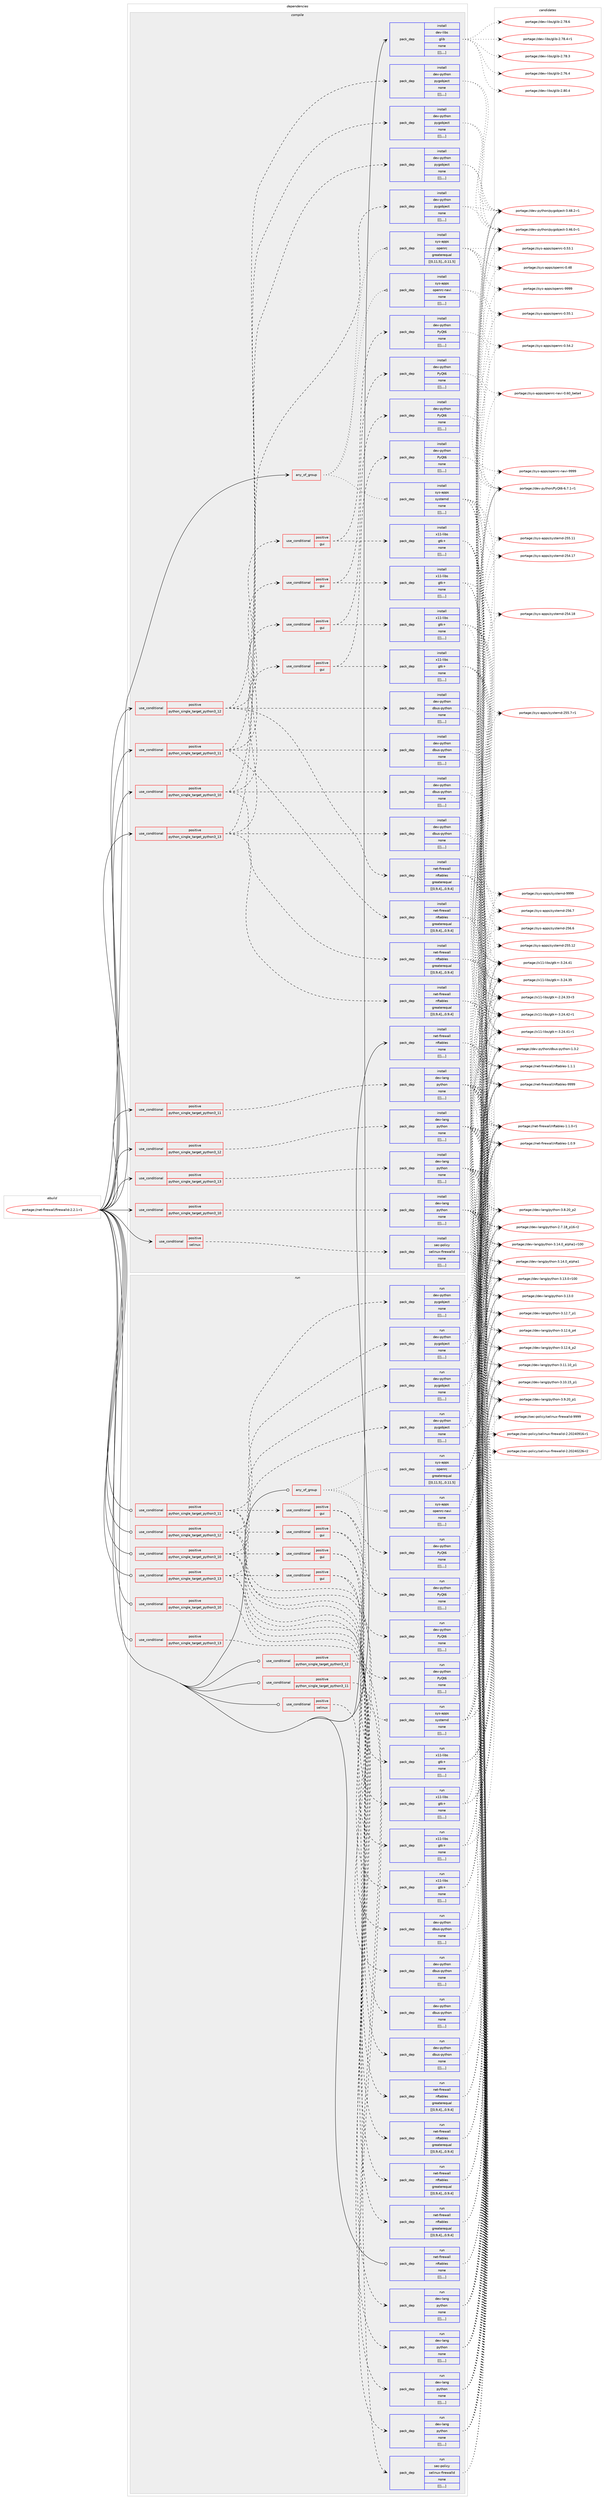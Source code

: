 digraph prolog {

# *************
# Graph options
# *************

newrank=true;
concentrate=true;
compound=true;
graph [rankdir=LR,fontname=Helvetica,fontsize=10,ranksep=1.5];#, ranksep=2.5, nodesep=0.2];
edge  [arrowhead=vee];
node  [fontname=Helvetica,fontsize=10];

# **********
# The ebuild
# **********

subgraph cluster_leftcol {
color=gray;
label=<<i>ebuild</i>>;
id [label="portage://net-firewall/firewalld-2.2.1-r1", color=red, width=4, href="../net-firewall/firewalld-2.2.1-r1.svg"];
}

# ****************
# The dependencies
# ****************

subgraph cluster_midcol {
color=gray;
label=<<i>dependencies</i>>;
subgraph cluster_compile {
fillcolor="#eeeeee";
style=filled;
label=<<i>compile</i>>;
subgraph any2710 {
dependency371137 [label=<<TABLE BORDER="0" CELLBORDER="1" CELLSPACING="0" CELLPADDING="4"><TR><TD CELLPADDING="10">any_of_group</TD></TR></TABLE>>, shape=none, color=red];subgraph pack271324 {
dependency371139 [label=<<TABLE BORDER="0" CELLBORDER="1" CELLSPACING="0" CELLPADDING="4" WIDTH="220"><TR><TD ROWSPAN="6" CELLPADDING="30">pack_dep</TD></TR><TR><TD WIDTH="110">install</TD></TR><TR><TD>sys-apps</TD></TR><TR><TD>openrc</TD></TR><TR><TD>greaterequal</TD></TR><TR><TD>[[0,11,5],,,0.11.5]</TD></TR></TABLE>>, shape=none, color=blue];
}
dependency371137:e -> dependency371139:w [weight=20,style="dotted",arrowhead="oinv"];
subgraph pack271329 {
dependency371144 [label=<<TABLE BORDER="0" CELLBORDER="1" CELLSPACING="0" CELLPADDING="4" WIDTH="220"><TR><TD ROWSPAN="6" CELLPADDING="30">pack_dep</TD></TR><TR><TD WIDTH="110">install</TD></TR><TR><TD>sys-apps</TD></TR><TR><TD>openrc-navi</TD></TR><TR><TD>none</TD></TR><TR><TD>[[],,,,]</TD></TR></TABLE>>, shape=none, color=blue];
}
dependency371137:e -> dependency371144:w [weight=20,style="dotted",arrowhead="oinv"];
subgraph pack271337 {
dependency371186 [label=<<TABLE BORDER="0" CELLBORDER="1" CELLSPACING="0" CELLPADDING="4" WIDTH="220"><TR><TD ROWSPAN="6" CELLPADDING="30">pack_dep</TD></TR><TR><TD WIDTH="110">install</TD></TR><TR><TD>sys-apps</TD></TR><TR><TD>systemd</TD></TR><TR><TD>none</TD></TR><TR><TD>[[],,,,]</TD></TR></TABLE>>, shape=none, color=blue];
}
dependency371137:e -> dependency371186:w [weight=20,style="dotted",arrowhead="oinv"];
}
id:e -> dependency371137:w [weight=20,style="solid",arrowhead="vee"];
subgraph cond96957 {
dependency371227 [label=<<TABLE BORDER="0" CELLBORDER="1" CELLSPACING="0" CELLPADDING="4"><TR><TD ROWSPAN="3" CELLPADDING="10">use_conditional</TD></TR><TR><TD>positive</TD></TR><TR><TD>python_single_target_python3_10</TD></TR></TABLE>>, shape=none, color=red];
subgraph pack271396 {
dependency371268 [label=<<TABLE BORDER="0" CELLBORDER="1" CELLSPACING="0" CELLPADDING="4" WIDTH="220"><TR><TD ROWSPAN="6" CELLPADDING="30">pack_dep</TD></TR><TR><TD WIDTH="110">install</TD></TR><TR><TD>dev-lang</TD></TR><TR><TD>python</TD></TR><TR><TD>none</TD></TR><TR><TD>[[],,,,]</TD></TR></TABLE>>, shape=none, color=blue];
}
dependency371227:e -> dependency371268:w [weight=20,style="dashed",arrowhead="vee"];
}
id:e -> dependency371227:w [weight=20,style="solid",arrowhead="vee"];
subgraph cond96993 {
dependency371308 [label=<<TABLE BORDER="0" CELLBORDER="1" CELLSPACING="0" CELLPADDING="4"><TR><TD ROWSPAN="3" CELLPADDING="10">use_conditional</TD></TR><TR><TD>positive</TD></TR><TR><TD>python_single_target_python3_10</TD></TR></TABLE>>, shape=none, color=red];
subgraph pack271451 {
dependency371332 [label=<<TABLE BORDER="0" CELLBORDER="1" CELLSPACING="0" CELLPADDING="4" WIDTH="220"><TR><TD ROWSPAN="6" CELLPADDING="30">pack_dep</TD></TR><TR><TD WIDTH="110">install</TD></TR><TR><TD>dev-python</TD></TR><TR><TD>dbus-python</TD></TR><TR><TD>none</TD></TR><TR><TD>[[],,,,]</TD></TR></TABLE>>, shape=none, color=blue];
}
dependency371308:e -> dependency371332:w [weight=20,style="dashed",arrowhead="vee"];
subgraph pack271454 {
dependency371356 [label=<<TABLE BORDER="0" CELLBORDER="1" CELLSPACING="0" CELLPADDING="4" WIDTH="220"><TR><TD ROWSPAN="6" CELLPADDING="30">pack_dep</TD></TR><TR><TD WIDTH="110">install</TD></TR><TR><TD>dev-python</TD></TR><TR><TD>pygobject</TD></TR><TR><TD>none</TD></TR><TR><TD>[[],,,,]</TD></TR></TABLE>>, shape=none, color=blue];
}
dependency371308:e -> dependency371356:w [weight=20,style="dashed",arrowhead="vee"];
subgraph pack271474 {
dependency371363 [label=<<TABLE BORDER="0" CELLBORDER="1" CELLSPACING="0" CELLPADDING="4" WIDTH="220"><TR><TD ROWSPAN="6" CELLPADDING="30">pack_dep</TD></TR><TR><TD WIDTH="110">install</TD></TR><TR><TD>net-firewall</TD></TR><TR><TD>nftables</TD></TR><TR><TD>greaterequal</TD></TR><TR><TD>[[0,9,4],,,0.9.4]</TD></TR></TABLE>>, shape=none, color=blue];
}
dependency371308:e -> dependency371363:w [weight=20,style="dashed",arrowhead="vee"];
subgraph cond97013 {
dependency371383 [label=<<TABLE BORDER="0" CELLBORDER="1" CELLSPACING="0" CELLPADDING="4"><TR><TD ROWSPAN="3" CELLPADDING="10">use_conditional</TD></TR><TR><TD>positive</TD></TR><TR><TD>gui</TD></TR></TABLE>>, shape=none, color=red];
subgraph pack271493 {
dependency371439 [label=<<TABLE BORDER="0" CELLBORDER="1" CELLSPACING="0" CELLPADDING="4" WIDTH="220"><TR><TD ROWSPAN="6" CELLPADDING="30">pack_dep</TD></TR><TR><TD WIDTH="110">install</TD></TR><TR><TD>x11-libs</TD></TR><TR><TD>gtk+</TD></TR><TR><TD>none</TD></TR><TR><TD>[[],,,,]</TD></TR></TABLE>>, shape=none, color=blue];
}
dependency371383:e -> dependency371439:w [weight=20,style="dashed",arrowhead="vee"];
subgraph pack271544 {
dependency371491 [label=<<TABLE BORDER="0" CELLBORDER="1" CELLSPACING="0" CELLPADDING="4" WIDTH="220"><TR><TD ROWSPAN="6" CELLPADDING="30">pack_dep</TD></TR><TR><TD WIDTH="110">install</TD></TR><TR><TD>dev-python</TD></TR><TR><TD>PyQt6</TD></TR><TR><TD>none</TD></TR><TR><TD>[[],,,,]</TD></TR></TABLE>>, shape=none, color=blue];
}
dependency371383:e -> dependency371491:w [weight=20,style="dashed",arrowhead="vee"];
}
dependency371308:e -> dependency371383:w [weight=20,style="dashed",arrowhead="vee"];
}
id:e -> dependency371308:w [weight=20,style="solid",arrowhead="vee"];
subgraph cond97041 {
dependency371535 [label=<<TABLE BORDER="0" CELLBORDER="1" CELLSPACING="0" CELLPADDING="4"><TR><TD ROWSPAN="3" CELLPADDING="10">use_conditional</TD></TR><TR><TD>positive</TD></TR><TR><TD>python_single_target_python3_11</TD></TR></TABLE>>, shape=none, color=red];
subgraph pack271602 {
dependency371551 [label=<<TABLE BORDER="0" CELLBORDER="1" CELLSPACING="0" CELLPADDING="4" WIDTH="220"><TR><TD ROWSPAN="6" CELLPADDING="30">pack_dep</TD></TR><TR><TD WIDTH="110">install</TD></TR><TR><TD>dev-lang</TD></TR><TR><TD>python</TD></TR><TR><TD>none</TD></TR><TR><TD>[[],,,,]</TD></TR></TABLE>>, shape=none, color=blue];
}
dependency371535:e -> dependency371551:w [weight=20,style="dashed",arrowhead="vee"];
}
id:e -> dependency371535:w [weight=20,style="solid",arrowhead="vee"];
subgraph cond97060 {
dependency371572 [label=<<TABLE BORDER="0" CELLBORDER="1" CELLSPACING="0" CELLPADDING="4"><TR><TD ROWSPAN="3" CELLPADDING="10">use_conditional</TD></TR><TR><TD>positive</TD></TR><TR><TD>python_single_target_python3_11</TD></TR></TABLE>>, shape=none, color=red];
subgraph pack271644 {
dependency371669 [label=<<TABLE BORDER="0" CELLBORDER="1" CELLSPACING="0" CELLPADDING="4" WIDTH="220"><TR><TD ROWSPAN="6" CELLPADDING="30">pack_dep</TD></TR><TR><TD WIDTH="110">install</TD></TR><TR><TD>dev-python</TD></TR><TR><TD>dbus-python</TD></TR><TR><TD>none</TD></TR><TR><TD>[[],,,,]</TD></TR></TABLE>>, shape=none, color=blue];
}
dependency371572:e -> dependency371669:w [weight=20,style="dashed",arrowhead="vee"];
subgraph pack271696 {
dependency371692 [label=<<TABLE BORDER="0" CELLBORDER="1" CELLSPACING="0" CELLPADDING="4" WIDTH="220"><TR><TD ROWSPAN="6" CELLPADDING="30">pack_dep</TD></TR><TR><TD WIDTH="110">install</TD></TR><TR><TD>dev-python</TD></TR><TR><TD>pygobject</TD></TR><TR><TD>none</TD></TR><TR><TD>[[],,,,]</TD></TR></TABLE>>, shape=none, color=blue];
}
dependency371572:e -> dependency371692:w [weight=20,style="dashed",arrowhead="vee"];
subgraph pack271708 {
dependency371716 [label=<<TABLE BORDER="0" CELLBORDER="1" CELLSPACING="0" CELLPADDING="4" WIDTH="220"><TR><TD ROWSPAN="6" CELLPADDING="30">pack_dep</TD></TR><TR><TD WIDTH="110">install</TD></TR><TR><TD>net-firewall</TD></TR><TR><TD>nftables</TD></TR><TR><TD>greaterequal</TD></TR><TR><TD>[[0,9,4],,,0.9.4]</TD></TR></TABLE>>, shape=none, color=blue];
}
dependency371572:e -> dependency371716:w [weight=20,style="dashed",arrowhead="vee"];
subgraph cond97130 {
dependency371776 [label=<<TABLE BORDER="0" CELLBORDER="1" CELLSPACING="0" CELLPADDING="4"><TR><TD ROWSPAN="3" CELLPADDING="10">use_conditional</TD></TR><TR><TD>positive</TD></TR><TR><TD>gui</TD></TR></TABLE>>, shape=none, color=red];
subgraph pack271758 {
dependency371777 [label=<<TABLE BORDER="0" CELLBORDER="1" CELLSPACING="0" CELLPADDING="4" WIDTH="220"><TR><TD ROWSPAN="6" CELLPADDING="30">pack_dep</TD></TR><TR><TD WIDTH="110">install</TD></TR><TR><TD>x11-libs</TD></TR><TR><TD>gtk+</TD></TR><TR><TD>none</TD></TR><TR><TD>[[],,,,]</TD></TR></TABLE>>, shape=none, color=blue];
}
dependency371776:e -> dependency371777:w [weight=20,style="dashed",arrowhead="vee"];
subgraph pack271766 {
dependency371810 [label=<<TABLE BORDER="0" CELLBORDER="1" CELLSPACING="0" CELLPADDING="4" WIDTH="220"><TR><TD ROWSPAN="6" CELLPADDING="30">pack_dep</TD></TR><TR><TD WIDTH="110">install</TD></TR><TR><TD>dev-python</TD></TR><TR><TD>PyQt6</TD></TR><TR><TD>none</TD></TR><TR><TD>[[],,,,]</TD></TR></TABLE>>, shape=none, color=blue];
}
dependency371776:e -> dependency371810:w [weight=20,style="dashed",arrowhead="vee"];
}
dependency371572:e -> dependency371776:w [weight=20,style="dashed",arrowhead="vee"];
}
id:e -> dependency371572:w [weight=20,style="solid",arrowhead="vee"];
subgraph cond97151 {
dependency371834 [label=<<TABLE BORDER="0" CELLBORDER="1" CELLSPACING="0" CELLPADDING="4"><TR><TD ROWSPAN="3" CELLPADDING="10">use_conditional</TD></TR><TR><TD>positive</TD></TR><TR><TD>python_single_target_python3_12</TD></TR></TABLE>>, shape=none, color=red];
subgraph pack271801 {
dependency371845 [label=<<TABLE BORDER="0" CELLBORDER="1" CELLSPACING="0" CELLPADDING="4" WIDTH="220"><TR><TD ROWSPAN="6" CELLPADDING="30">pack_dep</TD></TR><TR><TD WIDTH="110">install</TD></TR><TR><TD>dev-lang</TD></TR><TR><TD>python</TD></TR><TR><TD>none</TD></TR><TR><TD>[[],,,,]</TD></TR></TABLE>>, shape=none, color=blue];
}
dependency371834:e -> dependency371845:w [weight=20,style="dashed",arrowhead="vee"];
}
id:e -> dependency371834:w [weight=20,style="solid",arrowhead="vee"];
subgraph cond97159 {
dependency371853 [label=<<TABLE BORDER="0" CELLBORDER="1" CELLSPACING="0" CELLPADDING="4"><TR><TD ROWSPAN="3" CELLPADDING="10">use_conditional</TD></TR><TR><TD>positive</TD></TR><TR><TD>python_single_target_python3_12</TD></TR></TABLE>>, shape=none, color=red];
subgraph pack271817 {
dependency371896 [label=<<TABLE BORDER="0" CELLBORDER="1" CELLSPACING="0" CELLPADDING="4" WIDTH="220"><TR><TD ROWSPAN="6" CELLPADDING="30">pack_dep</TD></TR><TR><TD WIDTH="110">install</TD></TR><TR><TD>dev-python</TD></TR><TR><TD>dbus-python</TD></TR><TR><TD>none</TD></TR><TR><TD>[[],,,,]</TD></TR></TABLE>>, shape=none, color=blue];
}
dependency371853:e -> dependency371896:w [weight=20,style="dashed",arrowhead="vee"];
subgraph pack271830 {
dependency371910 [label=<<TABLE BORDER="0" CELLBORDER="1" CELLSPACING="0" CELLPADDING="4" WIDTH="220"><TR><TD ROWSPAN="6" CELLPADDING="30">pack_dep</TD></TR><TR><TD WIDTH="110">install</TD></TR><TR><TD>dev-python</TD></TR><TR><TD>pygobject</TD></TR><TR><TD>none</TD></TR><TR><TD>[[],,,,]</TD></TR></TABLE>>, shape=none, color=blue];
}
dependency371853:e -> dependency371910:w [weight=20,style="dashed",arrowhead="vee"];
subgraph pack271839 {
dependency371920 [label=<<TABLE BORDER="0" CELLBORDER="1" CELLSPACING="0" CELLPADDING="4" WIDTH="220"><TR><TD ROWSPAN="6" CELLPADDING="30">pack_dep</TD></TR><TR><TD WIDTH="110">install</TD></TR><TR><TD>net-firewall</TD></TR><TR><TD>nftables</TD></TR><TR><TD>greaterequal</TD></TR><TR><TD>[[0,9,4],,,0.9.4]</TD></TR></TABLE>>, shape=none, color=blue];
}
dependency371853:e -> dependency371920:w [weight=20,style="dashed",arrowhead="vee"];
subgraph cond97193 {
dependency371947 [label=<<TABLE BORDER="0" CELLBORDER="1" CELLSPACING="0" CELLPADDING="4"><TR><TD ROWSPAN="3" CELLPADDING="10">use_conditional</TD></TR><TR><TD>positive</TD></TR><TR><TD>gui</TD></TR></TABLE>>, shape=none, color=red];
subgraph pack271866 {
dependency371955 [label=<<TABLE BORDER="0" CELLBORDER="1" CELLSPACING="0" CELLPADDING="4" WIDTH="220"><TR><TD ROWSPAN="6" CELLPADDING="30">pack_dep</TD></TR><TR><TD WIDTH="110">install</TD></TR><TR><TD>x11-libs</TD></TR><TR><TD>gtk+</TD></TR><TR><TD>none</TD></TR><TR><TD>[[],,,,]</TD></TR></TABLE>>, shape=none, color=blue];
}
dependency371947:e -> dependency371955:w [weight=20,style="dashed",arrowhead="vee"];
subgraph pack271876 {
dependency371967 [label=<<TABLE BORDER="0" CELLBORDER="1" CELLSPACING="0" CELLPADDING="4" WIDTH="220"><TR><TD ROWSPAN="6" CELLPADDING="30">pack_dep</TD></TR><TR><TD WIDTH="110">install</TD></TR><TR><TD>dev-python</TD></TR><TR><TD>PyQt6</TD></TR><TR><TD>none</TD></TR><TR><TD>[[],,,,]</TD></TR></TABLE>>, shape=none, color=blue];
}
dependency371947:e -> dependency371967:w [weight=20,style="dashed",arrowhead="vee"];
}
dependency371853:e -> dependency371947:w [weight=20,style="dashed",arrowhead="vee"];
}
id:e -> dependency371853:w [weight=20,style="solid",arrowhead="vee"];
subgraph cond97207 {
dependency371975 [label=<<TABLE BORDER="0" CELLBORDER="1" CELLSPACING="0" CELLPADDING="4"><TR><TD ROWSPAN="3" CELLPADDING="10">use_conditional</TD></TR><TR><TD>positive</TD></TR><TR><TD>python_single_target_python3_13</TD></TR></TABLE>>, shape=none, color=red];
subgraph pack271879 {
dependency371977 [label=<<TABLE BORDER="0" CELLBORDER="1" CELLSPACING="0" CELLPADDING="4" WIDTH="220"><TR><TD ROWSPAN="6" CELLPADDING="30">pack_dep</TD></TR><TR><TD WIDTH="110">install</TD></TR><TR><TD>dev-lang</TD></TR><TR><TD>python</TD></TR><TR><TD>none</TD></TR><TR><TD>[[],,,,]</TD></TR></TABLE>>, shape=none, color=blue];
}
dependency371975:e -> dependency371977:w [weight=20,style="dashed",arrowhead="vee"];
}
id:e -> dependency371975:w [weight=20,style="solid",arrowhead="vee"];
subgraph cond97216 {
dependency372019 [label=<<TABLE BORDER="0" CELLBORDER="1" CELLSPACING="0" CELLPADDING="4"><TR><TD ROWSPAN="3" CELLPADDING="10">use_conditional</TD></TR><TR><TD>positive</TD></TR><TR><TD>python_single_target_python3_13</TD></TR></TABLE>>, shape=none, color=red];
subgraph pack271931 {
dependency372042 [label=<<TABLE BORDER="0" CELLBORDER="1" CELLSPACING="0" CELLPADDING="4" WIDTH="220"><TR><TD ROWSPAN="6" CELLPADDING="30">pack_dep</TD></TR><TR><TD WIDTH="110">install</TD></TR><TR><TD>dev-python</TD></TR><TR><TD>dbus-python</TD></TR><TR><TD>none</TD></TR><TR><TD>[[],,,,]</TD></TR></TABLE>>, shape=none, color=blue];
}
dependency372019:e -> dependency372042:w [weight=20,style="dashed",arrowhead="vee"];
subgraph pack271937 {
dependency372060 [label=<<TABLE BORDER="0" CELLBORDER="1" CELLSPACING="0" CELLPADDING="4" WIDTH="220"><TR><TD ROWSPAN="6" CELLPADDING="30">pack_dep</TD></TR><TR><TD WIDTH="110">install</TD></TR><TR><TD>dev-python</TD></TR><TR><TD>pygobject</TD></TR><TR><TD>none</TD></TR><TR><TD>[[],,,,]</TD></TR></TABLE>>, shape=none, color=blue];
}
dependency372019:e -> dependency372060:w [weight=20,style="dashed",arrowhead="vee"];
subgraph pack271940 {
dependency372099 [label=<<TABLE BORDER="0" CELLBORDER="1" CELLSPACING="0" CELLPADDING="4" WIDTH="220"><TR><TD ROWSPAN="6" CELLPADDING="30">pack_dep</TD></TR><TR><TD WIDTH="110">install</TD></TR><TR><TD>net-firewall</TD></TR><TR><TD>nftables</TD></TR><TR><TD>greaterequal</TD></TR><TR><TD>[[0,9,4],,,0.9.4]</TD></TR></TABLE>>, shape=none, color=blue];
}
dependency372019:e -> dependency372099:w [weight=20,style="dashed",arrowhead="vee"];
subgraph cond97249 {
dependency372148 [label=<<TABLE BORDER="0" CELLBORDER="1" CELLSPACING="0" CELLPADDING="4"><TR><TD ROWSPAN="3" CELLPADDING="10">use_conditional</TD></TR><TR><TD>positive</TD></TR><TR><TD>gui</TD></TR></TABLE>>, shape=none, color=red];
subgraph pack272013 {
dependency372171 [label=<<TABLE BORDER="0" CELLBORDER="1" CELLSPACING="0" CELLPADDING="4" WIDTH="220"><TR><TD ROWSPAN="6" CELLPADDING="30">pack_dep</TD></TR><TR><TD WIDTH="110">install</TD></TR><TR><TD>x11-libs</TD></TR><TR><TD>gtk+</TD></TR><TR><TD>none</TD></TR><TR><TD>[[],,,,]</TD></TR></TABLE>>, shape=none, color=blue];
}
dependency372148:e -> dependency372171:w [weight=20,style="dashed",arrowhead="vee"];
subgraph pack272015 {
dependency372197 [label=<<TABLE BORDER="0" CELLBORDER="1" CELLSPACING="0" CELLPADDING="4" WIDTH="220"><TR><TD ROWSPAN="6" CELLPADDING="30">pack_dep</TD></TR><TR><TD WIDTH="110">install</TD></TR><TR><TD>dev-python</TD></TR><TR><TD>PyQt6</TD></TR><TR><TD>none</TD></TR><TR><TD>[[],,,,]</TD></TR></TABLE>>, shape=none, color=blue];
}
dependency372148:e -> dependency372197:w [weight=20,style="dashed",arrowhead="vee"];
}
dependency372019:e -> dependency372148:w [weight=20,style="dashed",arrowhead="vee"];
}
id:e -> dependency372019:w [weight=20,style="solid",arrowhead="vee"];
subgraph cond97299 {
dependency372294 [label=<<TABLE BORDER="0" CELLBORDER="1" CELLSPACING="0" CELLPADDING="4"><TR><TD ROWSPAN="3" CELLPADDING="10">use_conditional</TD></TR><TR><TD>positive</TD></TR><TR><TD>selinux</TD></TR></TABLE>>, shape=none, color=red];
subgraph pack272127 {
dependency372331 [label=<<TABLE BORDER="0" CELLBORDER="1" CELLSPACING="0" CELLPADDING="4" WIDTH="220"><TR><TD ROWSPAN="6" CELLPADDING="30">pack_dep</TD></TR><TR><TD WIDTH="110">install</TD></TR><TR><TD>sec-policy</TD></TR><TR><TD>selinux-firewalld</TD></TR><TR><TD>none</TD></TR><TR><TD>[[],,,,]</TD></TR></TABLE>>, shape=none, color=blue];
}
dependency372294:e -> dependency372331:w [weight=20,style="dashed",arrowhead="vee"];
}
id:e -> dependency372294:w [weight=20,style="solid",arrowhead="vee"];
subgraph pack272129 {
dependency372335 [label=<<TABLE BORDER="0" CELLBORDER="1" CELLSPACING="0" CELLPADDING="4" WIDTH="220"><TR><TD ROWSPAN="6" CELLPADDING="30">pack_dep</TD></TR><TR><TD WIDTH="110">install</TD></TR><TR><TD>dev-libs</TD></TR><TR><TD>glib</TD></TR><TR><TD>none</TD></TR><TR><TD>[[],,,,]</TD></TR></TABLE>>, shape=none, color=blue];
}
id:e -> dependency372335:w [weight=20,style="solid",arrowhead="vee"];
subgraph pack272159 {
dependency372389 [label=<<TABLE BORDER="0" CELLBORDER="1" CELLSPACING="0" CELLPADDING="4" WIDTH="220"><TR><TD ROWSPAN="6" CELLPADDING="30">pack_dep</TD></TR><TR><TD WIDTH="110">install</TD></TR><TR><TD>net-firewall</TD></TR><TR><TD>nftables</TD></TR><TR><TD>none</TD></TR><TR><TD>[[],,,,]</TD></TR></TABLE>>, shape=none, color=blue];
}
id:e -> dependency372389:w [weight=20,style="solid",arrowhead="vee"];
}
subgraph cluster_compileandrun {
fillcolor="#eeeeee";
style=filled;
label=<<i>compile and run</i>>;
}
subgraph cluster_run {
fillcolor="#eeeeee";
style=filled;
label=<<i>run</i>>;
subgraph any2713 {
dependency372406 [label=<<TABLE BORDER="0" CELLBORDER="1" CELLSPACING="0" CELLPADDING="4"><TR><TD CELLPADDING="10">any_of_group</TD></TR></TABLE>>, shape=none, color=red];subgraph pack272191 {
dependency372468 [label=<<TABLE BORDER="0" CELLBORDER="1" CELLSPACING="0" CELLPADDING="4" WIDTH="220"><TR><TD ROWSPAN="6" CELLPADDING="30">pack_dep</TD></TR><TR><TD WIDTH="110">run</TD></TR><TR><TD>sys-apps</TD></TR><TR><TD>openrc</TD></TR><TR><TD>greaterequal</TD></TR><TR><TD>[[0,11,5],,,0.11.5]</TD></TR></TABLE>>, shape=none, color=blue];
}
dependency372406:e -> dependency372468:w [weight=20,style="dotted",arrowhead="oinv"];
subgraph pack272225 {
dependency372473 [label=<<TABLE BORDER="0" CELLBORDER="1" CELLSPACING="0" CELLPADDING="4" WIDTH="220"><TR><TD ROWSPAN="6" CELLPADDING="30">pack_dep</TD></TR><TR><TD WIDTH="110">run</TD></TR><TR><TD>sys-apps</TD></TR><TR><TD>openrc-navi</TD></TR><TR><TD>none</TD></TR><TR><TD>[[],,,,]</TD></TR></TABLE>>, shape=none, color=blue];
}
dependency372406:e -> dependency372473:w [weight=20,style="dotted",arrowhead="oinv"];
subgraph pack272244 {
dependency372496 [label=<<TABLE BORDER="0" CELLBORDER="1" CELLSPACING="0" CELLPADDING="4" WIDTH="220"><TR><TD ROWSPAN="6" CELLPADDING="30">pack_dep</TD></TR><TR><TD WIDTH="110">run</TD></TR><TR><TD>sys-apps</TD></TR><TR><TD>systemd</TD></TR><TR><TD>none</TD></TR><TR><TD>[[],,,,]</TD></TR></TABLE>>, shape=none, color=blue];
}
dependency372406:e -> dependency372496:w [weight=20,style="dotted",arrowhead="oinv"];
}
id:e -> dependency372406:w [weight=20,style="solid",arrowhead="odot"];
subgraph cond97367 {
dependency372503 [label=<<TABLE BORDER="0" CELLBORDER="1" CELLSPACING="0" CELLPADDING="4"><TR><TD ROWSPAN="3" CELLPADDING="10">use_conditional</TD></TR><TR><TD>positive</TD></TR><TR><TD>python_single_target_python3_10</TD></TR></TABLE>>, shape=none, color=red];
subgraph pack272257 {
dependency372515 [label=<<TABLE BORDER="0" CELLBORDER="1" CELLSPACING="0" CELLPADDING="4" WIDTH="220"><TR><TD ROWSPAN="6" CELLPADDING="30">pack_dep</TD></TR><TR><TD WIDTH="110">run</TD></TR><TR><TD>dev-lang</TD></TR><TR><TD>python</TD></TR><TR><TD>none</TD></TR><TR><TD>[[],,,,]</TD></TR></TABLE>>, shape=none, color=blue];
}
dependency372503:e -> dependency372515:w [weight=20,style="dashed",arrowhead="vee"];
}
id:e -> dependency372503:w [weight=20,style="solid",arrowhead="odot"];
subgraph cond97379 {
dependency372542 [label=<<TABLE BORDER="0" CELLBORDER="1" CELLSPACING="0" CELLPADDING="4"><TR><TD ROWSPAN="3" CELLPADDING="10">use_conditional</TD></TR><TR><TD>positive</TD></TR><TR><TD>python_single_target_python3_10</TD></TR></TABLE>>, shape=none, color=red];
subgraph pack272291 {
dependency372636 [label=<<TABLE BORDER="0" CELLBORDER="1" CELLSPACING="0" CELLPADDING="4" WIDTH="220"><TR><TD ROWSPAN="6" CELLPADDING="30">pack_dep</TD></TR><TR><TD WIDTH="110">run</TD></TR><TR><TD>dev-python</TD></TR><TR><TD>dbus-python</TD></TR><TR><TD>none</TD></TR><TR><TD>[[],,,,]</TD></TR></TABLE>>, shape=none, color=blue];
}
dependency372542:e -> dependency372636:w [weight=20,style="dashed",arrowhead="vee"];
subgraph pack272329 {
dependency372654 [label=<<TABLE BORDER="0" CELLBORDER="1" CELLSPACING="0" CELLPADDING="4" WIDTH="220"><TR><TD ROWSPAN="6" CELLPADDING="30">pack_dep</TD></TR><TR><TD WIDTH="110">run</TD></TR><TR><TD>dev-python</TD></TR><TR><TD>pygobject</TD></TR><TR><TD>none</TD></TR><TR><TD>[[],,,,]</TD></TR></TABLE>>, shape=none, color=blue];
}
dependency372542:e -> dependency372654:w [weight=20,style="dashed",arrowhead="vee"];
subgraph pack272353 {
dependency372705 [label=<<TABLE BORDER="0" CELLBORDER="1" CELLSPACING="0" CELLPADDING="4" WIDTH="220"><TR><TD ROWSPAN="6" CELLPADDING="30">pack_dep</TD></TR><TR><TD WIDTH="110">run</TD></TR><TR><TD>net-firewall</TD></TR><TR><TD>nftables</TD></TR><TR><TD>greaterequal</TD></TR><TR><TD>[[0,9,4],,,0.9.4]</TD></TR></TABLE>>, shape=none, color=blue];
}
dependency372542:e -> dependency372705:w [weight=20,style="dashed",arrowhead="vee"];
subgraph cond97454 {
dependency372727 [label=<<TABLE BORDER="0" CELLBORDER="1" CELLSPACING="0" CELLPADDING="4"><TR><TD ROWSPAN="3" CELLPADDING="10">use_conditional</TD></TR><TR><TD>positive</TD></TR><TR><TD>gui</TD></TR></TABLE>>, shape=none, color=red];
subgraph pack272381 {
dependency372743 [label=<<TABLE BORDER="0" CELLBORDER="1" CELLSPACING="0" CELLPADDING="4" WIDTH="220"><TR><TD ROWSPAN="6" CELLPADDING="30">pack_dep</TD></TR><TR><TD WIDTH="110">run</TD></TR><TR><TD>x11-libs</TD></TR><TR><TD>gtk+</TD></TR><TR><TD>none</TD></TR><TR><TD>[[],,,,]</TD></TR></TABLE>>, shape=none, color=blue];
}
dependency372727:e -> dependency372743:w [weight=20,style="dashed",arrowhead="vee"];
subgraph pack272436 {
dependency372814 [label=<<TABLE BORDER="0" CELLBORDER="1" CELLSPACING="0" CELLPADDING="4" WIDTH="220"><TR><TD ROWSPAN="6" CELLPADDING="30">pack_dep</TD></TR><TR><TD WIDTH="110">run</TD></TR><TR><TD>dev-python</TD></TR><TR><TD>PyQt6</TD></TR><TR><TD>none</TD></TR><TR><TD>[[],,,,]</TD></TR></TABLE>>, shape=none, color=blue];
}
dependency372727:e -> dependency372814:w [weight=20,style="dashed",arrowhead="vee"];
}
dependency372542:e -> dependency372727:w [weight=20,style="dashed",arrowhead="vee"];
}
id:e -> dependency372542:w [weight=20,style="solid",arrowhead="odot"];
subgraph cond97504 {
dependency372840 [label=<<TABLE BORDER="0" CELLBORDER="1" CELLSPACING="0" CELLPADDING="4"><TR><TD ROWSPAN="3" CELLPADDING="10">use_conditional</TD></TR><TR><TD>positive</TD></TR><TR><TD>python_single_target_python3_11</TD></TR></TABLE>>, shape=none, color=red];
subgraph pack272470 {
dependency372862 [label=<<TABLE BORDER="0" CELLBORDER="1" CELLSPACING="0" CELLPADDING="4" WIDTH="220"><TR><TD ROWSPAN="6" CELLPADDING="30">pack_dep</TD></TR><TR><TD WIDTH="110">run</TD></TR><TR><TD>dev-lang</TD></TR><TR><TD>python</TD></TR><TR><TD>none</TD></TR><TR><TD>[[],,,,]</TD></TR></TABLE>>, shape=none, color=blue];
}
dependency372840:e -> dependency372862:w [weight=20,style="dashed",arrowhead="vee"];
}
id:e -> dependency372840:w [weight=20,style="solid",arrowhead="odot"];
subgraph cond97524 {
dependency372903 [label=<<TABLE BORDER="0" CELLBORDER="1" CELLSPACING="0" CELLPADDING="4"><TR><TD ROWSPAN="3" CELLPADDING="10">use_conditional</TD></TR><TR><TD>positive</TD></TR><TR><TD>python_single_target_python3_11</TD></TR></TABLE>>, shape=none, color=red];
subgraph pack272508 {
dependency372984 [label=<<TABLE BORDER="0" CELLBORDER="1" CELLSPACING="0" CELLPADDING="4" WIDTH="220"><TR><TD ROWSPAN="6" CELLPADDING="30">pack_dep</TD></TR><TR><TD WIDTH="110">run</TD></TR><TR><TD>dev-python</TD></TR><TR><TD>dbus-python</TD></TR><TR><TD>none</TD></TR><TR><TD>[[],,,,]</TD></TR></TABLE>>, shape=none, color=blue];
}
dependency372903:e -> dependency372984:w [weight=20,style="dashed",arrowhead="vee"];
subgraph pack272579 {
dependency373028 [label=<<TABLE BORDER="0" CELLBORDER="1" CELLSPACING="0" CELLPADDING="4" WIDTH="220"><TR><TD ROWSPAN="6" CELLPADDING="30">pack_dep</TD></TR><TR><TD WIDTH="110">run</TD></TR><TR><TD>dev-python</TD></TR><TR><TD>pygobject</TD></TR><TR><TD>none</TD></TR><TR><TD>[[],,,,]</TD></TR></TABLE>>, shape=none, color=blue];
}
dependency372903:e -> dependency373028:w [weight=20,style="dashed",arrowhead="vee"];
subgraph pack272583 {
dependency373031 [label=<<TABLE BORDER="0" CELLBORDER="1" CELLSPACING="0" CELLPADDING="4" WIDTH="220"><TR><TD ROWSPAN="6" CELLPADDING="30">pack_dep</TD></TR><TR><TD WIDTH="110">run</TD></TR><TR><TD>net-firewall</TD></TR><TR><TD>nftables</TD></TR><TR><TD>greaterequal</TD></TR><TR><TD>[[0,9,4],,,0.9.4]</TD></TR></TABLE>>, shape=none, color=blue];
}
dependency372903:e -> dependency373031:w [weight=20,style="dashed",arrowhead="vee"];
subgraph cond97573 {
dependency373076 [label=<<TABLE BORDER="0" CELLBORDER="1" CELLSPACING="0" CELLPADDING="4"><TR><TD ROWSPAN="3" CELLPADDING="10">use_conditional</TD></TR><TR><TD>positive</TD></TR><TR><TD>gui</TD></TR></TABLE>>, shape=none, color=red];
subgraph pack272639 {
dependency373132 [label=<<TABLE BORDER="0" CELLBORDER="1" CELLSPACING="0" CELLPADDING="4" WIDTH="220"><TR><TD ROWSPAN="6" CELLPADDING="30">pack_dep</TD></TR><TR><TD WIDTH="110">run</TD></TR><TR><TD>x11-libs</TD></TR><TR><TD>gtk+</TD></TR><TR><TD>none</TD></TR><TR><TD>[[],,,,]</TD></TR></TABLE>>, shape=none, color=blue];
}
dependency373076:e -> dependency373132:w [weight=20,style="dashed",arrowhead="vee"];
subgraph pack272667 {
dependency373176 [label=<<TABLE BORDER="0" CELLBORDER="1" CELLSPACING="0" CELLPADDING="4" WIDTH="220"><TR><TD ROWSPAN="6" CELLPADDING="30">pack_dep</TD></TR><TR><TD WIDTH="110">run</TD></TR><TR><TD>dev-python</TD></TR><TR><TD>PyQt6</TD></TR><TR><TD>none</TD></TR><TR><TD>[[],,,,]</TD></TR></TABLE>>, shape=none, color=blue];
}
dependency373076:e -> dependency373176:w [weight=20,style="dashed",arrowhead="vee"];
}
dependency372903:e -> dependency373076:w [weight=20,style="dashed",arrowhead="vee"];
}
id:e -> dependency372903:w [weight=20,style="solid",arrowhead="odot"];
subgraph cond97625 {
dependency373231 [label=<<TABLE BORDER="0" CELLBORDER="1" CELLSPACING="0" CELLPADDING="4"><TR><TD ROWSPAN="3" CELLPADDING="10">use_conditional</TD></TR><TR><TD>positive</TD></TR><TR><TD>python_single_target_python3_12</TD></TR></TABLE>>, shape=none, color=red];
subgraph pack272730 {
dependency373253 [label=<<TABLE BORDER="0" CELLBORDER="1" CELLSPACING="0" CELLPADDING="4" WIDTH="220"><TR><TD ROWSPAN="6" CELLPADDING="30">pack_dep</TD></TR><TR><TD WIDTH="110">run</TD></TR><TR><TD>dev-lang</TD></TR><TR><TD>python</TD></TR><TR><TD>none</TD></TR><TR><TD>[[],,,,]</TD></TR></TABLE>>, shape=none, color=blue];
}
dependency373231:e -> dependency373253:w [weight=20,style="dashed",arrowhead="vee"];
}
id:e -> dependency373231:w [weight=20,style="solid",arrowhead="odot"];
subgraph cond97636 {
dependency373258 [label=<<TABLE BORDER="0" CELLBORDER="1" CELLSPACING="0" CELLPADDING="4"><TR><TD ROWSPAN="3" CELLPADDING="10">use_conditional</TD></TR><TR><TD>positive</TD></TR><TR><TD>python_single_target_python3_12</TD></TR></TABLE>>, shape=none, color=red];
subgraph pack272736 {
dependency373305 [label=<<TABLE BORDER="0" CELLBORDER="1" CELLSPACING="0" CELLPADDING="4" WIDTH="220"><TR><TD ROWSPAN="6" CELLPADDING="30">pack_dep</TD></TR><TR><TD WIDTH="110">run</TD></TR><TR><TD>dev-python</TD></TR><TR><TD>dbus-python</TD></TR><TR><TD>none</TD></TR><TR><TD>[[],,,,]</TD></TR></TABLE>>, shape=none, color=blue];
}
dependency373258:e -> dependency373305:w [weight=20,style="dashed",arrowhead="vee"];
subgraph pack272768 {
dependency373310 [label=<<TABLE BORDER="0" CELLBORDER="1" CELLSPACING="0" CELLPADDING="4" WIDTH="220"><TR><TD ROWSPAN="6" CELLPADDING="30">pack_dep</TD></TR><TR><TD WIDTH="110">run</TD></TR><TR><TD>dev-python</TD></TR><TR><TD>pygobject</TD></TR><TR><TD>none</TD></TR><TR><TD>[[],,,,]</TD></TR></TABLE>>, shape=none, color=blue];
}
dependency373258:e -> dependency373310:w [weight=20,style="dashed",arrowhead="vee"];
subgraph pack272814 {
dependency373399 [label=<<TABLE BORDER="0" CELLBORDER="1" CELLSPACING="0" CELLPADDING="4" WIDTH="220"><TR><TD ROWSPAN="6" CELLPADDING="30">pack_dep</TD></TR><TR><TD WIDTH="110">run</TD></TR><TR><TD>net-firewall</TD></TR><TR><TD>nftables</TD></TR><TR><TD>greaterequal</TD></TR><TR><TD>[[0,9,4],,,0.9.4]</TD></TR></TABLE>>, shape=none, color=blue];
}
dependency373258:e -> dependency373399:w [weight=20,style="dashed",arrowhead="vee"];
subgraph cond97681 {
dependency373400 [label=<<TABLE BORDER="0" CELLBORDER="1" CELLSPACING="0" CELLPADDING="4"><TR><TD ROWSPAN="3" CELLPADDING="10">use_conditional</TD></TR><TR><TD>positive</TD></TR><TR><TD>gui</TD></TR></TABLE>>, shape=none, color=red];
subgraph pack272828 {
dependency373402 [label=<<TABLE BORDER="0" CELLBORDER="1" CELLSPACING="0" CELLPADDING="4" WIDTH="220"><TR><TD ROWSPAN="6" CELLPADDING="30">pack_dep</TD></TR><TR><TD WIDTH="110">run</TD></TR><TR><TD>x11-libs</TD></TR><TR><TD>gtk+</TD></TR><TR><TD>none</TD></TR><TR><TD>[[],,,,]</TD></TR></TABLE>>, shape=none, color=blue];
}
dependency373400:e -> dependency373402:w [weight=20,style="dashed",arrowhead="vee"];
subgraph pack272840 {
dependency373420 [label=<<TABLE BORDER="0" CELLBORDER="1" CELLSPACING="0" CELLPADDING="4" WIDTH="220"><TR><TD ROWSPAN="6" CELLPADDING="30">pack_dep</TD></TR><TR><TD WIDTH="110">run</TD></TR><TR><TD>dev-python</TD></TR><TR><TD>PyQt6</TD></TR><TR><TD>none</TD></TR><TR><TD>[[],,,,]</TD></TR></TABLE>>, shape=none, color=blue];
}
dependency373400:e -> dependency373420:w [weight=20,style="dashed",arrowhead="vee"];
}
dependency373258:e -> dependency373400:w [weight=20,style="dashed",arrowhead="vee"];
}
id:e -> dependency373258:w [weight=20,style="solid",arrowhead="odot"];
subgraph cond97690 {
dependency373425 [label=<<TABLE BORDER="0" CELLBORDER="1" CELLSPACING="0" CELLPADDING="4"><TR><TD ROWSPAN="3" CELLPADDING="10">use_conditional</TD></TR><TR><TD>positive</TD></TR><TR><TD>python_single_target_python3_13</TD></TR></TABLE>>, shape=none, color=red];
subgraph pack272871 {
dependency373485 [label=<<TABLE BORDER="0" CELLBORDER="1" CELLSPACING="0" CELLPADDING="4" WIDTH="220"><TR><TD ROWSPAN="6" CELLPADDING="30">pack_dep</TD></TR><TR><TD WIDTH="110">run</TD></TR><TR><TD>dev-lang</TD></TR><TR><TD>python</TD></TR><TR><TD>none</TD></TR><TR><TD>[[],,,,]</TD></TR></TABLE>>, shape=none, color=blue];
}
dependency373425:e -> dependency373485:w [weight=20,style="dashed",arrowhead="vee"];
}
id:e -> dependency373425:w [weight=20,style="solid",arrowhead="odot"];
subgraph cond97755 {
dependency373609 [label=<<TABLE BORDER="0" CELLBORDER="1" CELLSPACING="0" CELLPADDING="4"><TR><TD ROWSPAN="3" CELLPADDING="10">use_conditional</TD></TR><TR><TD>positive</TD></TR><TR><TD>python_single_target_python3_13</TD></TR></TABLE>>, shape=none, color=red];
subgraph pack272991 {
dependency373670 [label=<<TABLE BORDER="0" CELLBORDER="1" CELLSPACING="0" CELLPADDING="4" WIDTH="220"><TR><TD ROWSPAN="6" CELLPADDING="30">pack_dep</TD></TR><TR><TD WIDTH="110">run</TD></TR><TR><TD>dev-python</TD></TR><TR><TD>dbus-python</TD></TR><TR><TD>none</TD></TR><TR><TD>[[],,,,]</TD></TR></TABLE>>, shape=none, color=blue];
}
dependency373609:e -> dependency373670:w [weight=20,style="dashed",arrowhead="vee"];
subgraph pack273013 {
dependency373706 [label=<<TABLE BORDER="0" CELLBORDER="1" CELLSPACING="0" CELLPADDING="4" WIDTH="220"><TR><TD ROWSPAN="6" CELLPADDING="30">pack_dep</TD></TR><TR><TD WIDTH="110">run</TD></TR><TR><TD>dev-python</TD></TR><TR><TD>pygobject</TD></TR><TR><TD>none</TD></TR><TR><TD>[[],,,,]</TD></TR></TABLE>>, shape=none, color=blue];
}
dependency373609:e -> dependency373706:w [weight=20,style="dashed",arrowhead="vee"];
subgraph pack273038 {
dependency373771 [label=<<TABLE BORDER="0" CELLBORDER="1" CELLSPACING="0" CELLPADDING="4" WIDTH="220"><TR><TD ROWSPAN="6" CELLPADDING="30">pack_dep</TD></TR><TR><TD WIDTH="110">run</TD></TR><TR><TD>net-firewall</TD></TR><TR><TD>nftables</TD></TR><TR><TD>greaterequal</TD></TR><TR><TD>[[0,9,4],,,0.9.4]</TD></TR></TABLE>>, shape=none, color=blue];
}
dependency373609:e -> dependency373771:w [weight=20,style="dashed",arrowhead="vee"];
subgraph cond97817 {
dependency373796 [label=<<TABLE BORDER="0" CELLBORDER="1" CELLSPACING="0" CELLPADDING="4"><TR><TD ROWSPAN="3" CELLPADDING="10">use_conditional</TD></TR><TR><TD>positive</TD></TR><TR><TD>gui</TD></TR></TABLE>>, shape=none, color=red];
subgraph pack273083 {
dependency373798 [label=<<TABLE BORDER="0" CELLBORDER="1" CELLSPACING="0" CELLPADDING="4" WIDTH="220"><TR><TD ROWSPAN="6" CELLPADDING="30">pack_dep</TD></TR><TR><TD WIDTH="110">run</TD></TR><TR><TD>x11-libs</TD></TR><TR><TD>gtk+</TD></TR><TR><TD>none</TD></TR><TR><TD>[[],,,,]</TD></TR></TABLE>>, shape=none, color=blue];
}
dependency373796:e -> dependency373798:w [weight=20,style="dashed",arrowhead="vee"];
subgraph pack273132 {
dependency373870 [label=<<TABLE BORDER="0" CELLBORDER="1" CELLSPACING="0" CELLPADDING="4" WIDTH="220"><TR><TD ROWSPAN="6" CELLPADDING="30">pack_dep</TD></TR><TR><TD WIDTH="110">run</TD></TR><TR><TD>dev-python</TD></TR><TR><TD>PyQt6</TD></TR><TR><TD>none</TD></TR><TR><TD>[[],,,,]</TD></TR></TABLE>>, shape=none, color=blue];
}
dependency373796:e -> dependency373870:w [weight=20,style="dashed",arrowhead="vee"];
}
dependency373609:e -> dependency373796:w [weight=20,style="dashed",arrowhead="vee"];
}
id:e -> dependency373609:w [weight=20,style="solid",arrowhead="odot"];
subgraph cond97855 {
dependency373912 [label=<<TABLE BORDER="0" CELLBORDER="1" CELLSPACING="0" CELLPADDING="4"><TR><TD ROWSPAN="3" CELLPADDING="10">use_conditional</TD></TR><TR><TD>positive</TD></TR><TR><TD>selinux</TD></TR></TABLE>>, shape=none, color=red];
subgraph pack273171 {
dependency373934 [label=<<TABLE BORDER="0" CELLBORDER="1" CELLSPACING="0" CELLPADDING="4" WIDTH="220"><TR><TD ROWSPAN="6" CELLPADDING="30">pack_dep</TD></TR><TR><TD WIDTH="110">run</TD></TR><TR><TD>sec-policy</TD></TR><TR><TD>selinux-firewalld</TD></TR><TR><TD>none</TD></TR><TR><TD>[[],,,,]</TD></TR></TABLE>>, shape=none, color=blue];
}
dependency373912:e -> dependency373934:w [weight=20,style="dashed",arrowhead="vee"];
}
id:e -> dependency373912:w [weight=20,style="solid",arrowhead="odot"];
subgraph pack273234 {
dependency374064 [label=<<TABLE BORDER="0" CELLBORDER="1" CELLSPACING="0" CELLPADDING="4" WIDTH="220"><TR><TD ROWSPAN="6" CELLPADDING="30">pack_dep</TD></TR><TR><TD WIDTH="110">run</TD></TR><TR><TD>net-firewall</TD></TR><TR><TD>nftables</TD></TR><TR><TD>none</TD></TR><TR><TD>[[],,,,]</TD></TR></TABLE>>, shape=none, color=blue];
}
id:e -> dependency374064:w [weight=20,style="solid",arrowhead="odot"];
}
}

# **************
# The candidates
# **************

subgraph cluster_choices {
rank=same;
color=gray;
label=<<i>candidates</i>>;

subgraph choice272206 {
color=black;
nodesep=1;
choice115121115459711211211547111112101110114994557575757 [label="portage://sys-apps/openrc-9999", color=red, width=4,href="../sys-apps/openrc-9999.svg"];
choice1151211154597112112115471111121011101149945484653534649 [label="portage://sys-apps/openrc-0.55.1", color=red, width=4,href="../sys-apps/openrc-0.55.1.svg"];
choice1151211154597112112115471111121011101149945484653524650 [label="portage://sys-apps/openrc-0.54.2", color=red, width=4,href="../sys-apps/openrc-0.54.2.svg"];
choice1151211154597112112115471111121011101149945484653514649 [label="portage://sys-apps/openrc-0.53.1", color=red, width=4,href="../sys-apps/openrc-0.53.1.svg"];
choice115121115459711211211547111112101110114994548465256 [label="portage://sys-apps/openrc-0.48", color=red, width=4,href="../sys-apps/openrc-0.48.svg"];
dependency371139:e -> choice115121115459711211211547111112101110114994557575757:w [style=dotted,weight="100"];
dependency371139:e -> choice1151211154597112112115471111121011101149945484653534649:w [style=dotted,weight="100"];
dependency371139:e -> choice1151211154597112112115471111121011101149945484653524650:w [style=dotted,weight="100"];
dependency371139:e -> choice1151211154597112112115471111121011101149945484653514649:w [style=dotted,weight="100"];
dependency371139:e -> choice115121115459711211211547111112101110114994548465256:w [style=dotted,weight="100"];
}
subgraph choice272211 {
color=black;
nodesep=1;
choice1151211154597112112115471111121011101149945110971181054557575757 [label="portage://sys-apps/openrc-navi-9999", color=red, width=4,href="../sys-apps/openrc-navi-9999.svg"];
choice115121115459711211211547111112101110114994511097118105454846544895981011169752 [label="portage://sys-apps/openrc-navi-0.60_beta4", color=red, width=4,href="../sys-apps/openrc-navi-0.60_beta4.svg"];
dependency371144:e -> choice1151211154597112112115471111121011101149945110971181054557575757:w [style=dotted,weight="100"];
dependency371144:e -> choice115121115459711211211547111112101110114994511097118105454846544895981011169752:w [style=dotted,weight="100"];
}
subgraph choice272220 {
color=black;
nodesep=1;
choice1151211154597112112115471151211151161011091004557575757 [label="portage://sys-apps/systemd-9999", color=red, width=4,href="../sys-apps/systemd-9999.svg"];
choice115121115459711211211547115121115116101109100455053544655 [label="portage://sys-apps/systemd-256.7", color=red, width=4,href="../sys-apps/systemd-256.7.svg"];
choice115121115459711211211547115121115116101109100455053544654 [label="portage://sys-apps/systemd-256.6", color=red, width=4,href="../sys-apps/systemd-256.6.svg"];
choice11512111545971121121154711512111511610110910045505353464950 [label="portage://sys-apps/systemd-255.12", color=red, width=4,href="../sys-apps/systemd-255.12.svg"];
choice11512111545971121121154711512111511610110910045505353464949 [label="portage://sys-apps/systemd-255.11", color=red, width=4,href="../sys-apps/systemd-255.11.svg"];
choice1151211154597112112115471151211151161011091004550535346554511449 [label="portage://sys-apps/systemd-255.7-r1", color=red, width=4,href="../sys-apps/systemd-255.7-r1.svg"];
choice11512111545971121121154711512111511610110910045505352464956 [label="portage://sys-apps/systemd-254.18", color=red, width=4,href="../sys-apps/systemd-254.18.svg"];
choice11512111545971121121154711512111511610110910045505352464955 [label="portage://sys-apps/systemd-254.17", color=red, width=4,href="../sys-apps/systemd-254.17.svg"];
dependency371186:e -> choice1151211154597112112115471151211151161011091004557575757:w [style=dotted,weight="100"];
dependency371186:e -> choice115121115459711211211547115121115116101109100455053544655:w [style=dotted,weight="100"];
dependency371186:e -> choice115121115459711211211547115121115116101109100455053544654:w [style=dotted,weight="100"];
dependency371186:e -> choice11512111545971121121154711512111511610110910045505353464950:w [style=dotted,weight="100"];
dependency371186:e -> choice11512111545971121121154711512111511610110910045505353464949:w [style=dotted,weight="100"];
dependency371186:e -> choice1151211154597112112115471151211151161011091004550535346554511449:w [style=dotted,weight="100"];
dependency371186:e -> choice11512111545971121121154711512111511610110910045505352464956:w [style=dotted,weight="100"];
dependency371186:e -> choice11512111545971121121154711512111511610110910045505352464955:w [style=dotted,weight="100"];
}
subgraph choice272228 {
color=black;
nodesep=1;
choice100101118451089711010347112121116104111110455146495246489597108112104974945114494848 [label="portage://dev-lang/python-3.14.0_alpha1-r100", color=red, width=4,href="../dev-lang/python-3.14.0_alpha1-r100.svg"];
choice1001011184510897110103471121211161041111104551464952464895971081121049749 [label="portage://dev-lang/python-3.14.0_alpha1", color=red, width=4,href="../dev-lang/python-3.14.0_alpha1.svg"];
choice1001011184510897110103471121211161041111104551464951464845114494848 [label="portage://dev-lang/python-3.13.0-r100", color=red, width=4,href="../dev-lang/python-3.13.0-r100.svg"];
choice10010111845108971101034711212111610411111045514649514648 [label="portage://dev-lang/python-3.13.0", color=red, width=4,href="../dev-lang/python-3.13.0.svg"];
choice100101118451089711010347112121116104111110455146495046559511249 [label="portage://dev-lang/python-3.12.7_p1", color=red, width=4,href="../dev-lang/python-3.12.7_p1.svg"];
choice100101118451089711010347112121116104111110455146495046549511252 [label="portage://dev-lang/python-3.12.6_p4", color=red, width=4,href="../dev-lang/python-3.12.6_p4.svg"];
choice100101118451089711010347112121116104111110455146495046549511250 [label="portage://dev-lang/python-3.12.6_p2", color=red, width=4,href="../dev-lang/python-3.12.6_p2.svg"];
choice10010111845108971101034711212111610411111045514649494649489511249 [label="portage://dev-lang/python-3.11.10_p1", color=red, width=4,href="../dev-lang/python-3.11.10_p1.svg"];
choice10010111845108971101034711212111610411111045514649484649539511249 [label="portage://dev-lang/python-3.10.15_p1", color=red, width=4,href="../dev-lang/python-3.10.15_p1.svg"];
choice100101118451089711010347112121116104111110455146574650489511249 [label="portage://dev-lang/python-3.9.20_p1", color=red, width=4,href="../dev-lang/python-3.9.20_p1.svg"];
choice100101118451089711010347112121116104111110455146564650489511250 [label="portage://dev-lang/python-3.8.20_p2", color=red, width=4,href="../dev-lang/python-3.8.20_p2.svg"];
choice100101118451089711010347112121116104111110455046554649569511249544511450 [label="portage://dev-lang/python-2.7.18_p16-r2", color=red, width=4,href="../dev-lang/python-2.7.18_p16-r2.svg"];
dependency371268:e -> choice100101118451089711010347112121116104111110455146495246489597108112104974945114494848:w [style=dotted,weight="100"];
dependency371268:e -> choice1001011184510897110103471121211161041111104551464952464895971081121049749:w [style=dotted,weight="100"];
dependency371268:e -> choice1001011184510897110103471121211161041111104551464951464845114494848:w [style=dotted,weight="100"];
dependency371268:e -> choice10010111845108971101034711212111610411111045514649514648:w [style=dotted,weight="100"];
dependency371268:e -> choice100101118451089711010347112121116104111110455146495046559511249:w [style=dotted,weight="100"];
dependency371268:e -> choice100101118451089711010347112121116104111110455146495046549511252:w [style=dotted,weight="100"];
dependency371268:e -> choice100101118451089711010347112121116104111110455146495046549511250:w [style=dotted,weight="100"];
dependency371268:e -> choice10010111845108971101034711212111610411111045514649494649489511249:w [style=dotted,weight="100"];
dependency371268:e -> choice10010111845108971101034711212111610411111045514649484649539511249:w [style=dotted,weight="100"];
dependency371268:e -> choice100101118451089711010347112121116104111110455146574650489511249:w [style=dotted,weight="100"];
dependency371268:e -> choice100101118451089711010347112121116104111110455146564650489511250:w [style=dotted,weight="100"];
dependency371268:e -> choice100101118451089711010347112121116104111110455046554649569511249544511450:w [style=dotted,weight="100"];
}
subgraph choice272237 {
color=black;
nodesep=1;
choice10010111845112121116104111110471009811711545112121116104111110454946514650 [label="portage://dev-python/dbus-python-1.3.2", color=red, width=4,href="../dev-python/dbus-python-1.3.2.svg"];
dependency371332:e -> choice10010111845112121116104111110471009811711545112121116104111110454946514650:w [style=dotted,weight="100"];
}
subgraph choice272238 {
color=black;
nodesep=1;
choice10010111845112121116104111110471121211031119810610199116455146525646504511449 [label="portage://dev-python/pygobject-3.48.2-r1", color=red, width=4,href="../dev-python/pygobject-3.48.2-r1.svg"];
choice10010111845112121116104111110471121211031119810610199116455146525446484511449 [label="portage://dev-python/pygobject-3.46.0-r1", color=red, width=4,href="../dev-python/pygobject-3.46.0-r1.svg"];
dependency371356:e -> choice10010111845112121116104111110471121211031119810610199116455146525646504511449:w [style=dotted,weight="100"];
dependency371356:e -> choice10010111845112121116104111110471121211031119810610199116455146525446484511449:w [style=dotted,weight="100"];
}
subgraph choice272240 {
color=black;
nodesep=1;
choice11010111645102105114101119971081084711010211697981081011154557575757 [label="portage://net-firewall/nftables-9999", color=red, width=4,href="../net-firewall/nftables-9999.svg"];
choice1101011164510210511410111997108108471101021169798108101115454946494649 [label="portage://net-firewall/nftables-1.1.1", color=red, width=4,href="../net-firewall/nftables-1.1.1.svg"];
choice11010111645102105114101119971081084711010211697981081011154549464946484511449 [label="portage://net-firewall/nftables-1.1.0-r1", color=red, width=4,href="../net-firewall/nftables-1.1.0-r1.svg"];
choice1101011164510210511410111997108108471101021169798108101115454946484657 [label="portage://net-firewall/nftables-1.0.9", color=red, width=4,href="../net-firewall/nftables-1.0.9.svg"];
dependency371363:e -> choice11010111645102105114101119971081084711010211697981081011154557575757:w [style=dotted,weight="100"];
dependency371363:e -> choice1101011164510210511410111997108108471101021169798108101115454946494649:w [style=dotted,weight="100"];
dependency371363:e -> choice11010111645102105114101119971081084711010211697981081011154549464946484511449:w [style=dotted,weight="100"];
dependency371363:e -> choice1101011164510210511410111997108108471101021169798108101115454946484657:w [style=dotted,weight="100"];
}
subgraph choice272242 {
color=black;
nodesep=1;
choice12049494510810598115471031161074345514650524652504511449 [label="portage://x11-libs/gtk+-3.24.42-r1", color=red, width=4,href="../x11-libs/gtk+-3.24.42-r1.svg"];
choice12049494510810598115471031161074345514650524652494511449 [label="portage://x11-libs/gtk+-3.24.41-r1", color=red, width=4,href="../x11-libs/gtk+-3.24.41-r1.svg"];
choice1204949451081059811547103116107434551465052465249 [label="portage://x11-libs/gtk+-3.24.41", color=red, width=4,href="../x11-libs/gtk+-3.24.41.svg"];
choice1204949451081059811547103116107434551465052465153 [label="portage://x11-libs/gtk+-3.24.35", color=red, width=4,href="../x11-libs/gtk+-3.24.35.svg"];
choice12049494510810598115471031161074345504650524651514511451 [label="portage://x11-libs/gtk+-2.24.33-r3", color=red, width=4,href="../x11-libs/gtk+-2.24.33-r3.svg"];
dependency371439:e -> choice12049494510810598115471031161074345514650524652504511449:w [style=dotted,weight="100"];
dependency371439:e -> choice12049494510810598115471031161074345514650524652494511449:w [style=dotted,weight="100"];
dependency371439:e -> choice1204949451081059811547103116107434551465052465249:w [style=dotted,weight="100"];
dependency371439:e -> choice1204949451081059811547103116107434551465052465153:w [style=dotted,weight="100"];
dependency371439:e -> choice12049494510810598115471031161074345504650524651514511451:w [style=dotted,weight="100"];
}
subgraph choice272247 {
color=black;
nodesep=1;
choice10010111845112121116104111110478012181116544554465546494511449 [label="portage://dev-python/PyQt6-6.7.1-r1", color=red, width=4,href="../dev-python/PyQt6-6.7.1-r1.svg"];
dependency371491:e -> choice10010111845112121116104111110478012181116544554465546494511449:w [style=dotted,weight="100"];
}
subgraph choice272252 {
color=black;
nodesep=1;
choice100101118451089711010347112121116104111110455146495246489597108112104974945114494848 [label="portage://dev-lang/python-3.14.0_alpha1-r100", color=red, width=4,href="../dev-lang/python-3.14.0_alpha1-r100.svg"];
choice1001011184510897110103471121211161041111104551464952464895971081121049749 [label="portage://dev-lang/python-3.14.0_alpha1", color=red, width=4,href="../dev-lang/python-3.14.0_alpha1.svg"];
choice1001011184510897110103471121211161041111104551464951464845114494848 [label="portage://dev-lang/python-3.13.0-r100", color=red, width=4,href="../dev-lang/python-3.13.0-r100.svg"];
choice10010111845108971101034711212111610411111045514649514648 [label="portage://dev-lang/python-3.13.0", color=red, width=4,href="../dev-lang/python-3.13.0.svg"];
choice100101118451089711010347112121116104111110455146495046559511249 [label="portage://dev-lang/python-3.12.7_p1", color=red, width=4,href="../dev-lang/python-3.12.7_p1.svg"];
choice100101118451089711010347112121116104111110455146495046549511252 [label="portage://dev-lang/python-3.12.6_p4", color=red, width=4,href="../dev-lang/python-3.12.6_p4.svg"];
choice100101118451089711010347112121116104111110455146495046549511250 [label="portage://dev-lang/python-3.12.6_p2", color=red, width=4,href="../dev-lang/python-3.12.6_p2.svg"];
choice10010111845108971101034711212111610411111045514649494649489511249 [label="portage://dev-lang/python-3.11.10_p1", color=red, width=4,href="../dev-lang/python-3.11.10_p1.svg"];
choice10010111845108971101034711212111610411111045514649484649539511249 [label="portage://dev-lang/python-3.10.15_p1", color=red, width=4,href="../dev-lang/python-3.10.15_p1.svg"];
choice100101118451089711010347112121116104111110455146574650489511249 [label="portage://dev-lang/python-3.9.20_p1", color=red, width=4,href="../dev-lang/python-3.9.20_p1.svg"];
choice100101118451089711010347112121116104111110455146564650489511250 [label="portage://dev-lang/python-3.8.20_p2", color=red, width=4,href="../dev-lang/python-3.8.20_p2.svg"];
choice100101118451089711010347112121116104111110455046554649569511249544511450 [label="portage://dev-lang/python-2.7.18_p16-r2", color=red, width=4,href="../dev-lang/python-2.7.18_p16-r2.svg"];
dependency371551:e -> choice100101118451089711010347112121116104111110455146495246489597108112104974945114494848:w [style=dotted,weight="100"];
dependency371551:e -> choice1001011184510897110103471121211161041111104551464952464895971081121049749:w [style=dotted,weight="100"];
dependency371551:e -> choice1001011184510897110103471121211161041111104551464951464845114494848:w [style=dotted,weight="100"];
dependency371551:e -> choice10010111845108971101034711212111610411111045514649514648:w [style=dotted,weight="100"];
dependency371551:e -> choice100101118451089711010347112121116104111110455146495046559511249:w [style=dotted,weight="100"];
dependency371551:e -> choice100101118451089711010347112121116104111110455146495046549511252:w [style=dotted,weight="100"];
dependency371551:e -> choice100101118451089711010347112121116104111110455146495046549511250:w [style=dotted,weight="100"];
dependency371551:e -> choice10010111845108971101034711212111610411111045514649494649489511249:w [style=dotted,weight="100"];
dependency371551:e -> choice10010111845108971101034711212111610411111045514649484649539511249:w [style=dotted,weight="100"];
dependency371551:e -> choice100101118451089711010347112121116104111110455146574650489511249:w [style=dotted,weight="100"];
dependency371551:e -> choice100101118451089711010347112121116104111110455146564650489511250:w [style=dotted,weight="100"];
dependency371551:e -> choice100101118451089711010347112121116104111110455046554649569511249544511450:w [style=dotted,weight="100"];
}
subgraph choice272270 {
color=black;
nodesep=1;
choice10010111845112121116104111110471009811711545112121116104111110454946514650 [label="portage://dev-python/dbus-python-1.3.2", color=red, width=4,href="../dev-python/dbus-python-1.3.2.svg"];
dependency371669:e -> choice10010111845112121116104111110471009811711545112121116104111110454946514650:w [style=dotted,weight="100"];
}
subgraph choice272277 {
color=black;
nodesep=1;
choice10010111845112121116104111110471121211031119810610199116455146525646504511449 [label="portage://dev-python/pygobject-3.48.2-r1", color=red, width=4,href="../dev-python/pygobject-3.48.2-r1.svg"];
choice10010111845112121116104111110471121211031119810610199116455146525446484511449 [label="portage://dev-python/pygobject-3.46.0-r1", color=red, width=4,href="../dev-python/pygobject-3.46.0-r1.svg"];
dependency371692:e -> choice10010111845112121116104111110471121211031119810610199116455146525646504511449:w [style=dotted,weight="100"];
dependency371692:e -> choice10010111845112121116104111110471121211031119810610199116455146525446484511449:w [style=dotted,weight="100"];
}
subgraph choice272279 {
color=black;
nodesep=1;
choice11010111645102105114101119971081084711010211697981081011154557575757 [label="portage://net-firewall/nftables-9999", color=red, width=4,href="../net-firewall/nftables-9999.svg"];
choice1101011164510210511410111997108108471101021169798108101115454946494649 [label="portage://net-firewall/nftables-1.1.1", color=red, width=4,href="../net-firewall/nftables-1.1.1.svg"];
choice11010111645102105114101119971081084711010211697981081011154549464946484511449 [label="portage://net-firewall/nftables-1.1.0-r1", color=red, width=4,href="../net-firewall/nftables-1.1.0-r1.svg"];
choice1101011164510210511410111997108108471101021169798108101115454946484657 [label="portage://net-firewall/nftables-1.0.9", color=red, width=4,href="../net-firewall/nftables-1.0.9.svg"];
dependency371716:e -> choice11010111645102105114101119971081084711010211697981081011154557575757:w [style=dotted,weight="100"];
dependency371716:e -> choice1101011164510210511410111997108108471101021169798108101115454946494649:w [style=dotted,weight="100"];
dependency371716:e -> choice11010111645102105114101119971081084711010211697981081011154549464946484511449:w [style=dotted,weight="100"];
dependency371716:e -> choice1101011164510210511410111997108108471101021169798108101115454946484657:w [style=dotted,weight="100"];
}
subgraph choice272282 {
color=black;
nodesep=1;
choice12049494510810598115471031161074345514650524652504511449 [label="portage://x11-libs/gtk+-3.24.42-r1", color=red, width=4,href="../x11-libs/gtk+-3.24.42-r1.svg"];
choice12049494510810598115471031161074345514650524652494511449 [label="portage://x11-libs/gtk+-3.24.41-r1", color=red, width=4,href="../x11-libs/gtk+-3.24.41-r1.svg"];
choice1204949451081059811547103116107434551465052465249 [label="portage://x11-libs/gtk+-3.24.41", color=red, width=4,href="../x11-libs/gtk+-3.24.41.svg"];
choice1204949451081059811547103116107434551465052465153 [label="portage://x11-libs/gtk+-3.24.35", color=red, width=4,href="../x11-libs/gtk+-3.24.35.svg"];
choice12049494510810598115471031161074345504650524651514511451 [label="portage://x11-libs/gtk+-2.24.33-r3", color=red, width=4,href="../x11-libs/gtk+-2.24.33-r3.svg"];
dependency371777:e -> choice12049494510810598115471031161074345514650524652504511449:w [style=dotted,weight="100"];
dependency371777:e -> choice12049494510810598115471031161074345514650524652494511449:w [style=dotted,weight="100"];
dependency371777:e -> choice1204949451081059811547103116107434551465052465249:w [style=dotted,weight="100"];
dependency371777:e -> choice1204949451081059811547103116107434551465052465153:w [style=dotted,weight="100"];
dependency371777:e -> choice12049494510810598115471031161074345504650524651514511451:w [style=dotted,weight="100"];
}
subgraph choice272287 {
color=black;
nodesep=1;
choice10010111845112121116104111110478012181116544554465546494511449 [label="portage://dev-python/PyQt6-6.7.1-r1", color=red, width=4,href="../dev-python/PyQt6-6.7.1-r1.svg"];
dependency371810:e -> choice10010111845112121116104111110478012181116544554465546494511449:w [style=dotted,weight="100"];
}
subgraph choice272295 {
color=black;
nodesep=1;
choice100101118451089711010347112121116104111110455146495246489597108112104974945114494848 [label="portage://dev-lang/python-3.14.0_alpha1-r100", color=red, width=4,href="../dev-lang/python-3.14.0_alpha1-r100.svg"];
choice1001011184510897110103471121211161041111104551464952464895971081121049749 [label="portage://dev-lang/python-3.14.0_alpha1", color=red, width=4,href="../dev-lang/python-3.14.0_alpha1.svg"];
choice1001011184510897110103471121211161041111104551464951464845114494848 [label="portage://dev-lang/python-3.13.0-r100", color=red, width=4,href="../dev-lang/python-3.13.0-r100.svg"];
choice10010111845108971101034711212111610411111045514649514648 [label="portage://dev-lang/python-3.13.0", color=red, width=4,href="../dev-lang/python-3.13.0.svg"];
choice100101118451089711010347112121116104111110455146495046559511249 [label="portage://dev-lang/python-3.12.7_p1", color=red, width=4,href="../dev-lang/python-3.12.7_p1.svg"];
choice100101118451089711010347112121116104111110455146495046549511252 [label="portage://dev-lang/python-3.12.6_p4", color=red, width=4,href="../dev-lang/python-3.12.6_p4.svg"];
choice100101118451089711010347112121116104111110455146495046549511250 [label="portage://dev-lang/python-3.12.6_p2", color=red, width=4,href="../dev-lang/python-3.12.6_p2.svg"];
choice10010111845108971101034711212111610411111045514649494649489511249 [label="portage://dev-lang/python-3.11.10_p1", color=red, width=4,href="../dev-lang/python-3.11.10_p1.svg"];
choice10010111845108971101034711212111610411111045514649484649539511249 [label="portage://dev-lang/python-3.10.15_p1", color=red, width=4,href="../dev-lang/python-3.10.15_p1.svg"];
choice100101118451089711010347112121116104111110455146574650489511249 [label="portage://dev-lang/python-3.9.20_p1", color=red, width=4,href="../dev-lang/python-3.9.20_p1.svg"];
choice100101118451089711010347112121116104111110455146564650489511250 [label="portage://dev-lang/python-3.8.20_p2", color=red, width=4,href="../dev-lang/python-3.8.20_p2.svg"];
choice100101118451089711010347112121116104111110455046554649569511249544511450 [label="portage://dev-lang/python-2.7.18_p16-r2", color=red, width=4,href="../dev-lang/python-2.7.18_p16-r2.svg"];
dependency371845:e -> choice100101118451089711010347112121116104111110455146495246489597108112104974945114494848:w [style=dotted,weight="100"];
dependency371845:e -> choice1001011184510897110103471121211161041111104551464952464895971081121049749:w [style=dotted,weight="100"];
dependency371845:e -> choice1001011184510897110103471121211161041111104551464951464845114494848:w [style=dotted,weight="100"];
dependency371845:e -> choice10010111845108971101034711212111610411111045514649514648:w [style=dotted,weight="100"];
dependency371845:e -> choice100101118451089711010347112121116104111110455146495046559511249:w [style=dotted,weight="100"];
dependency371845:e -> choice100101118451089711010347112121116104111110455146495046549511252:w [style=dotted,weight="100"];
dependency371845:e -> choice100101118451089711010347112121116104111110455146495046549511250:w [style=dotted,weight="100"];
dependency371845:e -> choice10010111845108971101034711212111610411111045514649494649489511249:w [style=dotted,weight="100"];
dependency371845:e -> choice10010111845108971101034711212111610411111045514649484649539511249:w [style=dotted,weight="100"];
dependency371845:e -> choice100101118451089711010347112121116104111110455146574650489511249:w [style=dotted,weight="100"];
dependency371845:e -> choice100101118451089711010347112121116104111110455146564650489511250:w [style=dotted,weight="100"];
dependency371845:e -> choice100101118451089711010347112121116104111110455046554649569511249544511450:w [style=dotted,weight="100"];
}
subgraph choice272301 {
color=black;
nodesep=1;
choice10010111845112121116104111110471009811711545112121116104111110454946514650 [label="portage://dev-python/dbus-python-1.3.2", color=red, width=4,href="../dev-python/dbus-python-1.3.2.svg"];
dependency371896:e -> choice10010111845112121116104111110471009811711545112121116104111110454946514650:w [style=dotted,weight="100"];
}
subgraph choice272303 {
color=black;
nodesep=1;
choice10010111845112121116104111110471121211031119810610199116455146525646504511449 [label="portage://dev-python/pygobject-3.48.2-r1", color=red, width=4,href="../dev-python/pygobject-3.48.2-r1.svg"];
choice10010111845112121116104111110471121211031119810610199116455146525446484511449 [label="portage://dev-python/pygobject-3.46.0-r1", color=red, width=4,href="../dev-python/pygobject-3.46.0-r1.svg"];
dependency371910:e -> choice10010111845112121116104111110471121211031119810610199116455146525646504511449:w [style=dotted,weight="100"];
dependency371910:e -> choice10010111845112121116104111110471121211031119810610199116455146525446484511449:w [style=dotted,weight="100"];
}
subgraph choice272311 {
color=black;
nodesep=1;
choice11010111645102105114101119971081084711010211697981081011154557575757 [label="portage://net-firewall/nftables-9999", color=red, width=4,href="../net-firewall/nftables-9999.svg"];
choice1101011164510210511410111997108108471101021169798108101115454946494649 [label="portage://net-firewall/nftables-1.1.1", color=red, width=4,href="../net-firewall/nftables-1.1.1.svg"];
choice11010111645102105114101119971081084711010211697981081011154549464946484511449 [label="portage://net-firewall/nftables-1.1.0-r1", color=red, width=4,href="../net-firewall/nftables-1.1.0-r1.svg"];
choice1101011164510210511410111997108108471101021169798108101115454946484657 [label="portage://net-firewall/nftables-1.0.9", color=red, width=4,href="../net-firewall/nftables-1.0.9.svg"];
dependency371920:e -> choice11010111645102105114101119971081084711010211697981081011154557575757:w [style=dotted,weight="100"];
dependency371920:e -> choice1101011164510210511410111997108108471101021169798108101115454946494649:w [style=dotted,weight="100"];
dependency371920:e -> choice11010111645102105114101119971081084711010211697981081011154549464946484511449:w [style=dotted,weight="100"];
dependency371920:e -> choice1101011164510210511410111997108108471101021169798108101115454946484657:w [style=dotted,weight="100"];
}
subgraph choice272315 {
color=black;
nodesep=1;
choice12049494510810598115471031161074345514650524652504511449 [label="portage://x11-libs/gtk+-3.24.42-r1", color=red, width=4,href="../x11-libs/gtk+-3.24.42-r1.svg"];
choice12049494510810598115471031161074345514650524652494511449 [label="portage://x11-libs/gtk+-3.24.41-r1", color=red, width=4,href="../x11-libs/gtk+-3.24.41-r1.svg"];
choice1204949451081059811547103116107434551465052465249 [label="portage://x11-libs/gtk+-3.24.41", color=red, width=4,href="../x11-libs/gtk+-3.24.41.svg"];
choice1204949451081059811547103116107434551465052465153 [label="portage://x11-libs/gtk+-3.24.35", color=red, width=4,href="../x11-libs/gtk+-3.24.35.svg"];
choice12049494510810598115471031161074345504650524651514511451 [label="portage://x11-libs/gtk+-2.24.33-r3", color=red, width=4,href="../x11-libs/gtk+-2.24.33-r3.svg"];
dependency371955:e -> choice12049494510810598115471031161074345514650524652504511449:w [style=dotted,weight="100"];
dependency371955:e -> choice12049494510810598115471031161074345514650524652494511449:w [style=dotted,weight="100"];
dependency371955:e -> choice1204949451081059811547103116107434551465052465249:w [style=dotted,weight="100"];
dependency371955:e -> choice1204949451081059811547103116107434551465052465153:w [style=dotted,weight="100"];
dependency371955:e -> choice12049494510810598115471031161074345504650524651514511451:w [style=dotted,weight="100"];
}
subgraph choice272333 {
color=black;
nodesep=1;
choice10010111845112121116104111110478012181116544554465546494511449 [label="portage://dev-python/PyQt6-6.7.1-r1", color=red, width=4,href="../dev-python/PyQt6-6.7.1-r1.svg"];
dependency371967:e -> choice10010111845112121116104111110478012181116544554465546494511449:w [style=dotted,weight="100"];
}
subgraph choice272345 {
color=black;
nodesep=1;
choice100101118451089711010347112121116104111110455146495246489597108112104974945114494848 [label="portage://dev-lang/python-3.14.0_alpha1-r100", color=red, width=4,href="../dev-lang/python-3.14.0_alpha1-r100.svg"];
choice1001011184510897110103471121211161041111104551464952464895971081121049749 [label="portage://dev-lang/python-3.14.0_alpha1", color=red, width=4,href="../dev-lang/python-3.14.0_alpha1.svg"];
choice1001011184510897110103471121211161041111104551464951464845114494848 [label="portage://dev-lang/python-3.13.0-r100", color=red, width=4,href="../dev-lang/python-3.13.0-r100.svg"];
choice10010111845108971101034711212111610411111045514649514648 [label="portage://dev-lang/python-3.13.0", color=red, width=4,href="../dev-lang/python-3.13.0.svg"];
choice100101118451089711010347112121116104111110455146495046559511249 [label="portage://dev-lang/python-3.12.7_p1", color=red, width=4,href="../dev-lang/python-3.12.7_p1.svg"];
choice100101118451089711010347112121116104111110455146495046549511252 [label="portage://dev-lang/python-3.12.6_p4", color=red, width=4,href="../dev-lang/python-3.12.6_p4.svg"];
choice100101118451089711010347112121116104111110455146495046549511250 [label="portage://dev-lang/python-3.12.6_p2", color=red, width=4,href="../dev-lang/python-3.12.6_p2.svg"];
choice10010111845108971101034711212111610411111045514649494649489511249 [label="portage://dev-lang/python-3.11.10_p1", color=red, width=4,href="../dev-lang/python-3.11.10_p1.svg"];
choice10010111845108971101034711212111610411111045514649484649539511249 [label="portage://dev-lang/python-3.10.15_p1", color=red, width=4,href="../dev-lang/python-3.10.15_p1.svg"];
choice100101118451089711010347112121116104111110455146574650489511249 [label="portage://dev-lang/python-3.9.20_p1", color=red, width=4,href="../dev-lang/python-3.9.20_p1.svg"];
choice100101118451089711010347112121116104111110455146564650489511250 [label="portage://dev-lang/python-3.8.20_p2", color=red, width=4,href="../dev-lang/python-3.8.20_p2.svg"];
choice100101118451089711010347112121116104111110455046554649569511249544511450 [label="portage://dev-lang/python-2.7.18_p16-r2", color=red, width=4,href="../dev-lang/python-2.7.18_p16-r2.svg"];
dependency371977:e -> choice100101118451089711010347112121116104111110455146495246489597108112104974945114494848:w [style=dotted,weight="100"];
dependency371977:e -> choice1001011184510897110103471121211161041111104551464952464895971081121049749:w [style=dotted,weight="100"];
dependency371977:e -> choice1001011184510897110103471121211161041111104551464951464845114494848:w [style=dotted,weight="100"];
dependency371977:e -> choice10010111845108971101034711212111610411111045514649514648:w [style=dotted,weight="100"];
dependency371977:e -> choice100101118451089711010347112121116104111110455146495046559511249:w [style=dotted,weight="100"];
dependency371977:e -> choice100101118451089711010347112121116104111110455146495046549511252:w [style=dotted,weight="100"];
dependency371977:e -> choice100101118451089711010347112121116104111110455146495046549511250:w [style=dotted,weight="100"];
dependency371977:e -> choice10010111845108971101034711212111610411111045514649494649489511249:w [style=dotted,weight="100"];
dependency371977:e -> choice10010111845108971101034711212111610411111045514649484649539511249:w [style=dotted,weight="100"];
dependency371977:e -> choice100101118451089711010347112121116104111110455146574650489511249:w [style=dotted,weight="100"];
dependency371977:e -> choice100101118451089711010347112121116104111110455146564650489511250:w [style=dotted,weight="100"];
dependency371977:e -> choice100101118451089711010347112121116104111110455046554649569511249544511450:w [style=dotted,weight="100"];
}
subgraph choice272374 {
color=black;
nodesep=1;
choice10010111845112121116104111110471009811711545112121116104111110454946514650 [label="portage://dev-python/dbus-python-1.3.2", color=red, width=4,href="../dev-python/dbus-python-1.3.2.svg"];
dependency372042:e -> choice10010111845112121116104111110471009811711545112121116104111110454946514650:w [style=dotted,weight="100"];
}
subgraph choice272386 {
color=black;
nodesep=1;
choice10010111845112121116104111110471121211031119810610199116455146525646504511449 [label="portage://dev-python/pygobject-3.48.2-r1", color=red, width=4,href="../dev-python/pygobject-3.48.2-r1.svg"];
choice10010111845112121116104111110471121211031119810610199116455146525446484511449 [label="portage://dev-python/pygobject-3.46.0-r1", color=red, width=4,href="../dev-python/pygobject-3.46.0-r1.svg"];
dependency372060:e -> choice10010111845112121116104111110471121211031119810610199116455146525646504511449:w [style=dotted,weight="100"];
dependency372060:e -> choice10010111845112121116104111110471121211031119810610199116455146525446484511449:w [style=dotted,weight="100"];
}
subgraph choice272391 {
color=black;
nodesep=1;
choice11010111645102105114101119971081084711010211697981081011154557575757 [label="portage://net-firewall/nftables-9999", color=red, width=4,href="../net-firewall/nftables-9999.svg"];
choice1101011164510210511410111997108108471101021169798108101115454946494649 [label="portage://net-firewall/nftables-1.1.1", color=red, width=4,href="../net-firewall/nftables-1.1.1.svg"];
choice11010111645102105114101119971081084711010211697981081011154549464946484511449 [label="portage://net-firewall/nftables-1.1.0-r1", color=red, width=4,href="../net-firewall/nftables-1.1.0-r1.svg"];
choice1101011164510210511410111997108108471101021169798108101115454946484657 [label="portage://net-firewall/nftables-1.0.9", color=red, width=4,href="../net-firewall/nftables-1.0.9.svg"];
dependency372099:e -> choice11010111645102105114101119971081084711010211697981081011154557575757:w [style=dotted,weight="100"];
dependency372099:e -> choice1101011164510210511410111997108108471101021169798108101115454946494649:w [style=dotted,weight="100"];
dependency372099:e -> choice11010111645102105114101119971081084711010211697981081011154549464946484511449:w [style=dotted,weight="100"];
dependency372099:e -> choice1101011164510210511410111997108108471101021169798108101115454946484657:w [style=dotted,weight="100"];
}
subgraph choice272397 {
color=black;
nodesep=1;
choice12049494510810598115471031161074345514650524652504511449 [label="portage://x11-libs/gtk+-3.24.42-r1", color=red, width=4,href="../x11-libs/gtk+-3.24.42-r1.svg"];
choice12049494510810598115471031161074345514650524652494511449 [label="portage://x11-libs/gtk+-3.24.41-r1", color=red, width=4,href="../x11-libs/gtk+-3.24.41-r1.svg"];
choice1204949451081059811547103116107434551465052465249 [label="portage://x11-libs/gtk+-3.24.41", color=red, width=4,href="../x11-libs/gtk+-3.24.41.svg"];
choice1204949451081059811547103116107434551465052465153 [label="portage://x11-libs/gtk+-3.24.35", color=red, width=4,href="../x11-libs/gtk+-3.24.35.svg"];
choice12049494510810598115471031161074345504650524651514511451 [label="portage://x11-libs/gtk+-2.24.33-r3", color=red, width=4,href="../x11-libs/gtk+-2.24.33-r3.svg"];
dependency372171:e -> choice12049494510810598115471031161074345514650524652504511449:w [style=dotted,weight="100"];
dependency372171:e -> choice12049494510810598115471031161074345514650524652494511449:w [style=dotted,weight="100"];
dependency372171:e -> choice1204949451081059811547103116107434551465052465249:w [style=dotted,weight="100"];
dependency372171:e -> choice1204949451081059811547103116107434551465052465153:w [style=dotted,weight="100"];
dependency372171:e -> choice12049494510810598115471031161074345504650524651514511451:w [style=dotted,weight="100"];
}
subgraph choice272400 {
color=black;
nodesep=1;
choice10010111845112121116104111110478012181116544554465546494511449 [label="portage://dev-python/PyQt6-6.7.1-r1", color=red, width=4,href="../dev-python/PyQt6-6.7.1-r1.svg"];
dependency372197:e -> choice10010111845112121116104111110478012181116544554465546494511449:w [style=dotted,weight="100"];
}
subgraph choice272420 {
color=black;
nodesep=1;
choice1151019945112111108105991214711510110810511011712045102105114101119971081081004557575757 [label="portage://sec-policy/selinux-firewalld-9999", color=red, width=4,href="../sec-policy/selinux-firewalld-9999.svg"];
choice11510199451121111081059912147115101108105110117120451021051141011199710810810045504650485052485749544511449 [label="portage://sec-policy/selinux-firewalld-2.20240916-r1", color=red, width=4,href="../sec-policy/selinux-firewalld-2.20240916-r1.svg"];
choice11510199451121111081059912147115101108105110117120451021051141011199710810810045504650485052485050544511450 [label="portage://sec-policy/selinux-firewalld-2.20240226-r2", color=red, width=4,href="../sec-policy/selinux-firewalld-2.20240226-r2.svg"];
dependency372331:e -> choice1151019945112111108105991214711510110810511011712045102105114101119971081081004557575757:w [style=dotted,weight="100"];
dependency372331:e -> choice11510199451121111081059912147115101108105110117120451021051141011199710810810045504650485052485749544511449:w [style=dotted,weight="100"];
dependency372331:e -> choice11510199451121111081059912147115101108105110117120451021051141011199710810810045504650485052485050544511450:w [style=dotted,weight="100"];
}
subgraph choice272433 {
color=black;
nodesep=1;
choice1001011184510810598115471031081059845504656484652 [label="portage://dev-libs/glib-2.80.4", color=red, width=4,href="../dev-libs/glib-2.80.4.svg"];
choice1001011184510810598115471031081059845504655564654 [label="portage://dev-libs/glib-2.78.6", color=red, width=4,href="../dev-libs/glib-2.78.6.svg"];
choice10010111845108105981154710310810598455046555646524511449 [label="portage://dev-libs/glib-2.78.4-r1", color=red, width=4,href="../dev-libs/glib-2.78.4-r1.svg"];
choice1001011184510810598115471031081059845504655564651 [label="portage://dev-libs/glib-2.78.3", color=red, width=4,href="../dev-libs/glib-2.78.3.svg"];
choice1001011184510810598115471031081059845504655544652 [label="portage://dev-libs/glib-2.76.4", color=red, width=4,href="../dev-libs/glib-2.76.4.svg"];
dependency372335:e -> choice1001011184510810598115471031081059845504656484652:w [style=dotted,weight="100"];
dependency372335:e -> choice1001011184510810598115471031081059845504655564654:w [style=dotted,weight="100"];
dependency372335:e -> choice10010111845108105981154710310810598455046555646524511449:w [style=dotted,weight="100"];
dependency372335:e -> choice1001011184510810598115471031081059845504655564651:w [style=dotted,weight="100"];
dependency372335:e -> choice1001011184510810598115471031081059845504655544652:w [style=dotted,weight="100"];
}
subgraph choice272447 {
color=black;
nodesep=1;
choice11010111645102105114101119971081084711010211697981081011154557575757 [label="portage://net-firewall/nftables-9999", color=red, width=4,href="../net-firewall/nftables-9999.svg"];
choice1101011164510210511410111997108108471101021169798108101115454946494649 [label="portage://net-firewall/nftables-1.1.1", color=red, width=4,href="../net-firewall/nftables-1.1.1.svg"];
choice11010111645102105114101119971081084711010211697981081011154549464946484511449 [label="portage://net-firewall/nftables-1.1.0-r1", color=red, width=4,href="../net-firewall/nftables-1.1.0-r1.svg"];
choice1101011164510210511410111997108108471101021169798108101115454946484657 [label="portage://net-firewall/nftables-1.0.9", color=red, width=4,href="../net-firewall/nftables-1.0.9.svg"];
dependency372389:e -> choice11010111645102105114101119971081084711010211697981081011154557575757:w [style=dotted,weight="100"];
dependency372389:e -> choice1101011164510210511410111997108108471101021169798108101115454946494649:w [style=dotted,weight="100"];
dependency372389:e -> choice11010111645102105114101119971081084711010211697981081011154549464946484511449:w [style=dotted,weight="100"];
dependency372389:e -> choice1101011164510210511410111997108108471101021169798108101115454946484657:w [style=dotted,weight="100"];
}
subgraph choice272463 {
color=black;
nodesep=1;
choice115121115459711211211547111112101110114994557575757 [label="portage://sys-apps/openrc-9999", color=red, width=4,href="../sys-apps/openrc-9999.svg"];
choice1151211154597112112115471111121011101149945484653534649 [label="portage://sys-apps/openrc-0.55.1", color=red, width=4,href="../sys-apps/openrc-0.55.1.svg"];
choice1151211154597112112115471111121011101149945484653524650 [label="portage://sys-apps/openrc-0.54.2", color=red, width=4,href="../sys-apps/openrc-0.54.2.svg"];
choice1151211154597112112115471111121011101149945484653514649 [label="portage://sys-apps/openrc-0.53.1", color=red, width=4,href="../sys-apps/openrc-0.53.1.svg"];
choice115121115459711211211547111112101110114994548465256 [label="portage://sys-apps/openrc-0.48", color=red, width=4,href="../sys-apps/openrc-0.48.svg"];
dependency372468:e -> choice115121115459711211211547111112101110114994557575757:w [style=dotted,weight="100"];
dependency372468:e -> choice1151211154597112112115471111121011101149945484653534649:w [style=dotted,weight="100"];
dependency372468:e -> choice1151211154597112112115471111121011101149945484653524650:w [style=dotted,weight="100"];
dependency372468:e -> choice1151211154597112112115471111121011101149945484653514649:w [style=dotted,weight="100"];
dependency372468:e -> choice115121115459711211211547111112101110114994548465256:w [style=dotted,weight="100"];
}
subgraph choice272492 {
color=black;
nodesep=1;
choice1151211154597112112115471111121011101149945110971181054557575757 [label="portage://sys-apps/openrc-navi-9999", color=red, width=4,href="../sys-apps/openrc-navi-9999.svg"];
choice115121115459711211211547111112101110114994511097118105454846544895981011169752 [label="portage://sys-apps/openrc-navi-0.60_beta4", color=red, width=4,href="../sys-apps/openrc-navi-0.60_beta4.svg"];
dependency372473:e -> choice1151211154597112112115471111121011101149945110971181054557575757:w [style=dotted,weight="100"];
dependency372473:e -> choice115121115459711211211547111112101110114994511097118105454846544895981011169752:w [style=dotted,weight="100"];
}
subgraph choice272511 {
color=black;
nodesep=1;
choice1151211154597112112115471151211151161011091004557575757 [label="portage://sys-apps/systemd-9999", color=red, width=4,href="../sys-apps/systemd-9999.svg"];
choice115121115459711211211547115121115116101109100455053544655 [label="portage://sys-apps/systemd-256.7", color=red, width=4,href="../sys-apps/systemd-256.7.svg"];
choice115121115459711211211547115121115116101109100455053544654 [label="portage://sys-apps/systemd-256.6", color=red, width=4,href="../sys-apps/systemd-256.6.svg"];
choice11512111545971121121154711512111511610110910045505353464950 [label="portage://sys-apps/systemd-255.12", color=red, width=4,href="../sys-apps/systemd-255.12.svg"];
choice11512111545971121121154711512111511610110910045505353464949 [label="portage://sys-apps/systemd-255.11", color=red, width=4,href="../sys-apps/systemd-255.11.svg"];
choice1151211154597112112115471151211151161011091004550535346554511449 [label="portage://sys-apps/systemd-255.7-r1", color=red, width=4,href="../sys-apps/systemd-255.7-r1.svg"];
choice11512111545971121121154711512111511610110910045505352464956 [label="portage://sys-apps/systemd-254.18", color=red, width=4,href="../sys-apps/systemd-254.18.svg"];
choice11512111545971121121154711512111511610110910045505352464955 [label="portage://sys-apps/systemd-254.17", color=red, width=4,href="../sys-apps/systemd-254.17.svg"];
dependency372496:e -> choice1151211154597112112115471151211151161011091004557575757:w [style=dotted,weight="100"];
dependency372496:e -> choice115121115459711211211547115121115116101109100455053544655:w [style=dotted,weight="100"];
dependency372496:e -> choice115121115459711211211547115121115116101109100455053544654:w [style=dotted,weight="100"];
dependency372496:e -> choice11512111545971121121154711512111511610110910045505353464950:w [style=dotted,weight="100"];
dependency372496:e -> choice11512111545971121121154711512111511610110910045505353464949:w [style=dotted,weight="100"];
dependency372496:e -> choice1151211154597112112115471151211151161011091004550535346554511449:w [style=dotted,weight="100"];
dependency372496:e -> choice11512111545971121121154711512111511610110910045505352464956:w [style=dotted,weight="100"];
dependency372496:e -> choice11512111545971121121154711512111511610110910045505352464955:w [style=dotted,weight="100"];
}
subgraph choice272518 {
color=black;
nodesep=1;
choice100101118451089711010347112121116104111110455146495246489597108112104974945114494848 [label="portage://dev-lang/python-3.14.0_alpha1-r100", color=red, width=4,href="../dev-lang/python-3.14.0_alpha1-r100.svg"];
choice1001011184510897110103471121211161041111104551464952464895971081121049749 [label="portage://dev-lang/python-3.14.0_alpha1", color=red, width=4,href="../dev-lang/python-3.14.0_alpha1.svg"];
choice1001011184510897110103471121211161041111104551464951464845114494848 [label="portage://dev-lang/python-3.13.0-r100", color=red, width=4,href="../dev-lang/python-3.13.0-r100.svg"];
choice10010111845108971101034711212111610411111045514649514648 [label="portage://dev-lang/python-3.13.0", color=red, width=4,href="../dev-lang/python-3.13.0.svg"];
choice100101118451089711010347112121116104111110455146495046559511249 [label="portage://dev-lang/python-3.12.7_p1", color=red, width=4,href="../dev-lang/python-3.12.7_p1.svg"];
choice100101118451089711010347112121116104111110455146495046549511252 [label="portage://dev-lang/python-3.12.6_p4", color=red, width=4,href="../dev-lang/python-3.12.6_p4.svg"];
choice100101118451089711010347112121116104111110455146495046549511250 [label="portage://dev-lang/python-3.12.6_p2", color=red, width=4,href="../dev-lang/python-3.12.6_p2.svg"];
choice10010111845108971101034711212111610411111045514649494649489511249 [label="portage://dev-lang/python-3.11.10_p1", color=red, width=4,href="../dev-lang/python-3.11.10_p1.svg"];
choice10010111845108971101034711212111610411111045514649484649539511249 [label="portage://dev-lang/python-3.10.15_p1", color=red, width=4,href="../dev-lang/python-3.10.15_p1.svg"];
choice100101118451089711010347112121116104111110455146574650489511249 [label="portage://dev-lang/python-3.9.20_p1", color=red, width=4,href="../dev-lang/python-3.9.20_p1.svg"];
choice100101118451089711010347112121116104111110455146564650489511250 [label="portage://dev-lang/python-3.8.20_p2", color=red, width=4,href="../dev-lang/python-3.8.20_p2.svg"];
choice100101118451089711010347112121116104111110455046554649569511249544511450 [label="portage://dev-lang/python-2.7.18_p16-r2", color=red, width=4,href="../dev-lang/python-2.7.18_p16-r2.svg"];
dependency372515:e -> choice100101118451089711010347112121116104111110455146495246489597108112104974945114494848:w [style=dotted,weight="100"];
dependency372515:e -> choice1001011184510897110103471121211161041111104551464952464895971081121049749:w [style=dotted,weight="100"];
dependency372515:e -> choice1001011184510897110103471121211161041111104551464951464845114494848:w [style=dotted,weight="100"];
dependency372515:e -> choice10010111845108971101034711212111610411111045514649514648:w [style=dotted,weight="100"];
dependency372515:e -> choice100101118451089711010347112121116104111110455146495046559511249:w [style=dotted,weight="100"];
dependency372515:e -> choice100101118451089711010347112121116104111110455146495046549511252:w [style=dotted,weight="100"];
dependency372515:e -> choice100101118451089711010347112121116104111110455146495046549511250:w [style=dotted,weight="100"];
dependency372515:e -> choice10010111845108971101034711212111610411111045514649494649489511249:w [style=dotted,weight="100"];
dependency372515:e -> choice10010111845108971101034711212111610411111045514649484649539511249:w [style=dotted,weight="100"];
dependency372515:e -> choice100101118451089711010347112121116104111110455146574650489511249:w [style=dotted,weight="100"];
dependency372515:e -> choice100101118451089711010347112121116104111110455146564650489511250:w [style=dotted,weight="100"];
dependency372515:e -> choice100101118451089711010347112121116104111110455046554649569511249544511450:w [style=dotted,weight="100"];
}
subgraph choice272530 {
color=black;
nodesep=1;
choice10010111845112121116104111110471009811711545112121116104111110454946514650 [label="portage://dev-python/dbus-python-1.3.2", color=red, width=4,href="../dev-python/dbus-python-1.3.2.svg"];
dependency372636:e -> choice10010111845112121116104111110471009811711545112121116104111110454946514650:w [style=dotted,weight="100"];
}
subgraph choice272559 {
color=black;
nodesep=1;
choice10010111845112121116104111110471121211031119810610199116455146525646504511449 [label="portage://dev-python/pygobject-3.48.2-r1", color=red, width=4,href="../dev-python/pygobject-3.48.2-r1.svg"];
choice10010111845112121116104111110471121211031119810610199116455146525446484511449 [label="portage://dev-python/pygobject-3.46.0-r1", color=red, width=4,href="../dev-python/pygobject-3.46.0-r1.svg"];
dependency372654:e -> choice10010111845112121116104111110471121211031119810610199116455146525646504511449:w [style=dotted,weight="100"];
dependency372654:e -> choice10010111845112121116104111110471121211031119810610199116455146525446484511449:w [style=dotted,weight="100"];
}
subgraph choice272587 {
color=black;
nodesep=1;
choice11010111645102105114101119971081084711010211697981081011154557575757 [label="portage://net-firewall/nftables-9999", color=red, width=4,href="../net-firewall/nftables-9999.svg"];
choice1101011164510210511410111997108108471101021169798108101115454946494649 [label="portage://net-firewall/nftables-1.1.1", color=red, width=4,href="../net-firewall/nftables-1.1.1.svg"];
choice11010111645102105114101119971081084711010211697981081011154549464946484511449 [label="portage://net-firewall/nftables-1.1.0-r1", color=red, width=4,href="../net-firewall/nftables-1.1.0-r1.svg"];
choice1101011164510210511410111997108108471101021169798108101115454946484657 [label="portage://net-firewall/nftables-1.0.9", color=red, width=4,href="../net-firewall/nftables-1.0.9.svg"];
dependency372705:e -> choice11010111645102105114101119971081084711010211697981081011154557575757:w [style=dotted,weight="100"];
dependency372705:e -> choice1101011164510210511410111997108108471101021169798108101115454946494649:w [style=dotted,weight="100"];
dependency372705:e -> choice11010111645102105114101119971081084711010211697981081011154549464946484511449:w [style=dotted,weight="100"];
dependency372705:e -> choice1101011164510210511410111997108108471101021169798108101115454946484657:w [style=dotted,weight="100"];
}
subgraph choice272593 {
color=black;
nodesep=1;
choice12049494510810598115471031161074345514650524652504511449 [label="portage://x11-libs/gtk+-3.24.42-r1", color=red, width=4,href="../x11-libs/gtk+-3.24.42-r1.svg"];
choice12049494510810598115471031161074345514650524652494511449 [label="portage://x11-libs/gtk+-3.24.41-r1", color=red, width=4,href="../x11-libs/gtk+-3.24.41-r1.svg"];
choice1204949451081059811547103116107434551465052465249 [label="portage://x11-libs/gtk+-3.24.41", color=red, width=4,href="../x11-libs/gtk+-3.24.41.svg"];
choice1204949451081059811547103116107434551465052465153 [label="portage://x11-libs/gtk+-3.24.35", color=red, width=4,href="../x11-libs/gtk+-3.24.35.svg"];
choice12049494510810598115471031161074345504650524651514511451 [label="portage://x11-libs/gtk+-2.24.33-r3", color=red, width=4,href="../x11-libs/gtk+-2.24.33-r3.svg"];
dependency372743:e -> choice12049494510810598115471031161074345514650524652504511449:w [style=dotted,weight="100"];
dependency372743:e -> choice12049494510810598115471031161074345514650524652494511449:w [style=dotted,weight="100"];
dependency372743:e -> choice1204949451081059811547103116107434551465052465249:w [style=dotted,weight="100"];
dependency372743:e -> choice1204949451081059811547103116107434551465052465153:w [style=dotted,weight="100"];
dependency372743:e -> choice12049494510810598115471031161074345504650524651514511451:w [style=dotted,weight="100"];
}
subgraph choice272599 {
color=black;
nodesep=1;
choice10010111845112121116104111110478012181116544554465546494511449 [label="portage://dev-python/PyQt6-6.7.1-r1", color=red, width=4,href="../dev-python/PyQt6-6.7.1-r1.svg"];
dependency372814:e -> choice10010111845112121116104111110478012181116544554465546494511449:w [style=dotted,weight="100"];
}
subgraph choice272613 {
color=black;
nodesep=1;
choice100101118451089711010347112121116104111110455146495246489597108112104974945114494848 [label="portage://dev-lang/python-3.14.0_alpha1-r100", color=red, width=4,href="../dev-lang/python-3.14.0_alpha1-r100.svg"];
choice1001011184510897110103471121211161041111104551464952464895971081121049749 [label="portage://dev-lang/python-3.14.0_alpha1", color=red, width=4,href="../dev-lang/python-3.14.0_alpha1.svg"];
choice1001011184510897110103471121211161041111104551464951464845114494848 [label="portage://dev-lang/python-3.13.0-r100", color=red, width=4,href="../dev-lang/python-3.13.0-r100.svg"];
choice10010111845108971101034711212111610411111045514649514648 [label="portage://dev-lang/python-3.13.0", color=red, width=4,href="../dev-lang/python-3.13.0.svg"];
choice100101118451089711010347112121116104111110455146495046559511249 [label="portage://dev-lang/python-3.12.7_p1", color=red, width=4,href="../dev-lang/python-3.12.7_p1.svg"];
choice100101118451089711010347112121116104111110455146495046549511252 [label="portage://dev-lang/python-3.12.6_p4", color=red, width=4,href="../dev-lang/python-3.12.6_p4.svg"];
choice100101118451089711010347112121116104111110455146495046549511250 [label="portage://dev-lang/python-3.12.6_p2", color=red, width=4,href="../dev-lang/python-3.12.6_p2.svg"];
choice10010111845108971101034711212111610411111045514649494649489511249 [label="portage://dev-lang/python-3.11.10_p1", color=red, width=4,href="../dev-lang/python-3.11.10_p1.svg"];
choice10010111845108971101034711212111610411111045514649484649539511249 [label="portage://dev-lang/python-3.10.15_p1", color=red, width=4,href="../dev-lang/python-3.10.15_p1.svg"];
choice100101118451089711010347112121116104111110455146574650489511249 [label="portage://dev-lang/python-3.9.20_p1", color=red, width=4,href="../dev-lang/python-3.9.20_p1.svg"];
choice100101118451089711010347112121116104111110455146564650489511250 [label="portage://dev-lang/python-3.8.20_p2", color=red, width=4,href="../dev-lang/python-3.8.20_p2.svg"];
choice100101118451089711010347112121116104111110455046554649569511249544511450 [label="portage://dev-lang/python-2.7.18_p16-r2", color=red, width=4,href="../dev-lang/python-2.7.18_p16-r2.svg"];
dependency372862:e -> choice100101118451089711010347112121116104111110455146495246489597108112104974945114494848:w [style=dotted,weight="100"];
dependency372862:e -> choice1001011184510897110103471121211161041111104551464952464895971081121049749:w [style=dotted,weight="100"];
dependency372862:e -> choice1001011184510897110103471121211161041111104551464951464845114494848:w [style=dotted,weight="100"];
dependency372862:e -> choice10010111845108971101034711212111610411111045514649514648:w [style=dotted,weight="100"];
dependency372862:e -> choice100101118451089711010347112121116104111110455146495046559511249:w [style=dotted,weight="100"];
dependency372862:e -> choice100101118451089711010347112121116104111110455146495046549511252:w [style=dotted,weight="100"];
dependency372862:e -> choice100101118451089711010347112121116104111110455146495046549511250:w [style=dotted,weight="100"];
dependency372862:e -> choice10010111845108971101034711212111610411111045514649494649489511249:w [style=dotted,weight="100"];
dependency372862:e -> choice10010111845108971101034711212111610411111045514649484649539511249:w [style=dotted,weight="100"];
dependency372862:e -> choice100101118451089711010347112121116104111110455146574650489511249:w [style=dotted,weight="100"];
dependency372862:e -> choice100101118451089711010347112121116104111110455146564650489511250:w [style=dotted,weight="100"];
dependency372862:e -> choice100101118451089711010347112121116104111110455046554649569511249544511450:w [style=dotted,weight="100"];
}
subgraph choice272651 {
color=black;
nodesep=1;
choice10010111845112121116104111110471009811711545112121116104111110454946514650 [label="portage://dev-python/dbus-python-1.3.2", color=red, width=4,href="../dev-python/dbus-python-1.3.2.svg"];
dependency372984:e -> choice10010111845112121116104111110471009811711545112121116104111110454946514650:w [style=dotted,weight="100"];
}
subgraph choice272654 {
color=black;
nodesep=1;
choice10010111845112121116104111110471121211031119810610199116455146525646504511449 [label="portage://dev-python/pygobject-3.48.2-r1", color=red, width=4,href="../dev-python/pygobject-3.48.2-r1.svg"];
choice10010111845112121116104111110471121211031119810610199116455146525446484511449 [label="portage://dev-python/pygobject-3.46.0-r1", color=red, width=4,href="../dev-python/pygobject-3.46.0-r1.svg"];
dependency373028:e -> choice10010111845112121116104111110471121211031119810610199116455146525646504511449:w [style=dotted,weight="100"];
dependency373028:e -> choice10010111845112121116104111110471121211031119810610199116455146525446484511449:w [style=dotted,weight="100"];
}
subgraph choice272706 {
color=black;
nodesep=1;
choice11010111645102105114101119971081084711010211697981081011154557575757 [label="portage://net-firewall/nftables-9999", color=red, width=4,href="../net-firewall/nftables-9999.svg"];
choice1101011164510210511410111997108108471101021169798108101115454946494649 [label="portage://net-firewall/nftables-1.1.1", color=red, width=4,href="../net-firewall/nftables-1.1.1.svg"];
choice11010111645102105114101119971081084711010211697981081011154549464946484511449 [label="portage://net-firewall/nftables-1.1.0-r1", color=red, width=4,href="../net-firewall/nftables-1.1.0-r1.svg"];
choice1101011164510210511410111997108108471101021169798108101115454946484657 [label="portage://net-firewall/nftables-1.0.9", color=red, width=4,href="../net-firewall/nftables-1.0.9.svg"];
dependency373031:e -> choice11010111645102105114101119971081084711010211697981081011154557575757:w [style=dotted,weight="100"];
dependency373031:e -> choice1101011164510210511410111997108108471101021169798108101115454946494649:w [style=dotted,weight="100"];
dependency373031:e -> choice11010111645102105114101119971081084711010211697981081011154549464946484511449:w [style=dotted,weight="100"];
dependency373031:e -> choice1101011164510210511410111997108108471101021169798108101115454946484657:w [style=dotted,weight="100"];
}
subgraph choice272754 {
color=black;
nodesep=1;
choice12049494510810598115471031161074345514650524652504511449 [label="portage://x11-libs/gtk+-3.24.42-r1", color=red, width=4,href="../x11-libs/gtk+-3.24.42-r1.svg"];
choice12049494510810598115471031161074345514650524652494511449 [label="portage://x11-libs/gtk+-3.24.41-r1", color=red, width=4,href="../x11-libs/gtk+-3.24.41-r1.svg"];
choice1204949451081059811547103116107434551465052465249 [label="portage://x11-libs/gtk+-3.24.41", color=red, width=4,href="../x11-libs/gtk+-3.24.41.svg"];
choice1204949451081059811547103116107434551465052465153 [label="portage://x11-libs/gtk+-3.24.35", color=red, width=4,href="../x11-libs/gtk+-3.24.35.svg"];
choice12049494510810598115471031161074345504650524651514511451 [label="portage://x11-libs/gtk+-2.24.33-r3", color=red, width=4,href="../x11-libs/gtk+-2.24.33-r3.svg"];
dependency373132:e -> choice12049494510810598115471031161074345514650524652504511449:w [style=dotted,weight="100"];
dependency373132:e -> choice12049494510810598115471031161074345514650524652494511449:w [style=dotted,weight="100"];
dependency373132:e -> choice1204949451081059811547103116107434551465052465249:w [style=dotted,weight="100"];
dependency373132:e -> choice1204949451081059811547103116107434551465052465153:w [style=dotted,weight="100"];
dependency373132:e -> choice12049494510810598115471031161074345504650524651514511451:w [style=dotted,weight="100"];
}
subgraph choice272780 {
color=black;
nodesep=1;
choice10010111845112121116104111110478012181116544554465546494511449 [label="portage://dev-python/PyQt6-6.7.1-r1", color=red, width=4,href="../dev-python/PyQt6-6.7.1-r1.svg"];
dependency373176:e -> choice10010111845112121116104111110478012181116544554465546494511449:w [style=dotted,weight="100"];
}
subgraph choice272787 {
color=black;
nodesep=1;
choice100101118451089711010347112121116104111110455146495246489597108112104974945114494848 [label="portage://dev-lang/python-3.14.0_alpha1-r100", color=red, width=4,href="../dev-lang/python-3.14.0_alpha1-r100.svg"];
choice1001011184510897110103471121211161041111104551464952464895971081121049749 [label="portage://dev-lang/python-3.14.0_alpha1", color=red, width=4,href="../dev-lang/python-3.14.0_alpha1.svg"];
choice1001011184510897110103471121211161041111104551464951464845114494848 [label="portage://dev-lang/python-3.13.0-r100", color=red, width=4,href="../dev-lang/python-3.13.0-r100.svg"];
choice10010111845108971101034711212111610411111045514649514648 [label="portage://dev-lang/python-3.13.0", color=red, width=4,href="../dev-lang/python-3.13.0.svg"];
choice100101118451089711010347112121116104111110455146495046559511249 [label="portage://dev-lang/python-3.12.7_p1", color=red, width=4,href="../dev-lang/python-3.12.7_p1.svg"];
choice100101118451089711010347112121116104111110455146495046549511252 [label="portage://dev-lang/python-3.12.6_p4", color=red, width=4,href="../dev-lang/python-3.12.6_p4.svg"];
choice100101118451089711010347112121116104111110455146495046549511250 [label="portage://dev-lang/python-3.12.6_p2", color=red, width=4,href="../dev-lang/python-3.12.6_p2.svg"];
choice10010111845108971101034711212111610411111045514649494649489511249 [label="portage://dev-lang/python-3.11.10_p1", color=red, width=4,href="../dev-lang/python-3.11.10_p1.svg"];
choice10010111845108971101034711212111610411111045514649484649539511249 [label="portage://dev-lang/python-3.10.15_p1", color=red, width=4,href="../dev-lang/python-3.10.15_p1.svg"];
choice100101118451089711010347112121116104111110455146574650489511249 [label="portage://dev-lang/python-3.9.20_p1", color=red, width=4,href="../dev-lang/python-3.9.20_p1.svg"];
choice100101118451089711010347112121116104111110455146564650489511250 [label="portage://dev-lang/python-3.8.20_p2", color=red, width=4,href="../dev-lang/python-3.8.20_p2.svg"];
choice100101118451089711010347112121116104111110455046554649569511249544511450 [label="portage://dev-lang/python-2.7.18_p16-r2", color=red, width=4,href="../dev-lang/python-2.7.18_p16-r2.svg"];
dependency373253:e -> choice100101118451089711010347112121116104111110455146495246489597108112104974945114494848:w [style=dotted,weight="100"];
dependency373253:e -> choice1001011184510897110103471121211161041111104551464952464895971081121049749:w [style=dotted,weight="100"];
dependency373253:e -> choice1001011184510897110103471121211161041111104551464951464845114494848:w [style=dotted,weight="100"];
dependency373253:e -> choice10010111845108971101034711212111610411111045514649514648:w [style=dotted,weight="100"];
dependency373253:e -> choice100101118451089711010347112121116104111110455146495046559511249:w [style=dotted,weight="100"];
dependency373253:e -> choice100101118451089711010347112121116104111110455146495046549511252:w [style=dotted,weight="100"];
dependency373253:e -> choice100101118451089711010347112121116104111110455146495046549511250:w [style=dotted,weight="100"];
dependency373253:e -> choice10010111845108971101034711212111610411111045514649494649489511249:w [style=dotted,weight="100"];
dependency373253:e -> choice10010111845108971101034711212111610411111045514649484649539511249:w [style=dotted,weight="100"];
dependency373253:e -> choice100101118451089711010347112121116104111110455146574650489511249:w [style=dotted,weight="100"];
dependency373253:e -> choice100101118451089711010347112121116104111110455146564650489511250:w [style=dotted,weight="100"];
dependency373253:e -> choice100101118451089711010347112121116104111110455046554649569511249544511450:w [style=dotted,weight="100"];
}
subgraph choice272803 {
color=black;
nodesep=1;
choice10010111845112121116104111110471009811711545112121116104111110454946514650 [label="portage://dev-python/dbus-python-1.3.2", color=red, width=4,href="../dev-python/dbus-python-1.3.2.svg"];
dependency373305:e -> choice10010111845112121116104111110471009811711545112121116104111110454946514650:w [style=dotted,weight="100"];
}
subgraph choice272806 {
color=black;
nodesep=1;
choice10010111845112121116104111110471121211031119810610199116455146525646504511449 [label="portage://dev-python/pygobject-3.48.2-r1", color=red, width=4,href="../dev-python/pygobject-3.48.2-r1.svg"];
choice10010111845112121116104111110471121211031119810610199116455146525446484511449 [label="portage://dev-python/pygobject-3.46.0-r1", color=red, width=4,href="../dev-python/pygobject-3.46.0-r1.svg"];
dependency373310:e -> choice10010111845112121116104111110471121211031119810610199116455146525646504511449:w [style=dotted,weight="100"];
dependency373310:e -> choice10010111845112121116104111110471121211031119810610199116455146525446484511449:w [style=dotted,weight="100"];
}
subgraph choice272811 {
color=black;
nodesep=1;
choice11010111645102105114101119971081084711010211697981081011154557575757 [label="portage://net-firewall/nftables-9999", color=red, width=4,href="../net-firewall/nftables-9999.svg"];
choice1101011164510210511410111997108108471101021169798108101115454946494649 [label="portage://net-firewall/nftables-1.1.1", color=red, width=4,href="../net-firewall/nftables-1.1.1.svg"];
choice11010111645102105114101119971081084711010211697981081011154549464946484511449 [label="portage://net-firewall/nftables-1.1.0-r1", color=red, width=4,href="../net-firewall/nftables-1.1.0-r1.svg"];
choice1101011164510210511410111997108108471101021169798108101115454946484657 [label="portage://net-firewall/nftables-1.0.9", color=red, width=4,href="../net-firewall/nftables-1.0.9.svg"];
dependency373399:e -> choice11010111645102105114101119971081084711010211697981081011154557575757:w [style=dotted,weight="100"];
dependency373399:e -> choice1101011164510210511410111997108108471101021169798108101115454946494649:w [style=dotted,weight="100"];
dependency373399:e -> choice11010111645102105114101119971081084711010211697981081011154549464946484511449:w [style=dotted,weight="100"];
dependency373399:e -> choice1101011164510210511410111997108108471101021169798108101115454946484657:w [style=dotted,weight="100"];
}
subgraph choice272821 {
color=black;
nodesep=1;
choice12049494510810598115471031161074345514650524652504511449 [label="portage://x11-libs/gtk+-3.24.42-r1", color=red, width=4,href="../x11-libs/gtk+-3.24.42-r1.svg"];
choice12049494510810598115471031161074345514650524652494511449 [label="portage://x11-libs/gtk+-3.24.41-r1", color=red, width=4,href="../x11-libs/gtk+-3.24.41-r1.svg"];
choice1204949451081059811547103116107434551465052465249 [label="portage://x11-libs/gtk+-3.24.41", color=red, width=4,href="../x11-libs/gtk+-3.24.41.svg"];
choice1204949451081059811547103116107434551465052465153 [label="portage://x11-libs/gtk+-3.24.35", color=red, width=4,href="../x11-libs/gtk+-3.24.35.svg"];
choice12049494510810598115471031161074345504650524651514511451 [label="portage://x11-libs/gtk+-2.24.33-r3", color=red, width=4,href="../x11-libs/gtk+-2.24.33-r3.svg"];
dependency373402:e -> choice12049494510810598115471031161074345514650524652504511449:w [style=dotted,weight="100"];
dependency373402:e -> choice12049494510810598115471031161074345514650524652494511449:w [style=dotted,weight="100"];
dependency373402:e -> choice1204949451081059811547103116107434551465052465249:w [style=dotted,weight="100"];
dependency373402:e -> choice1204949451081059811547103116107434551465052465153:w [style=dotted,weight="100"];
dependency373402:e -> choice12049494510810598115471031161074345504650524651514511451:w [style=dotted,weight="100"];
}
subgraph choice272910 {
color=black;
nodesep=1;
choice10010111845112121116104111110478012181116544554465546494511449 [label="portage://dev-python/PyQt6-6.7.1-r1", color=red, width=4,href="../dev-python/PyQt6-6.7.1-r1.svg"];
dependency373420:e -> choice10010111845112121116104111110478012181116544554465546494511449:w [style=dotted,weight="100"];
}
subgraph choice272946 {
color=black;
nodesep=1;
choice100101118451089711010347112121116104111110455146495246489597108112104974945114494848 [label="portage://dev-lang/python-3.14.0_alpha1-r100", color=red, width=4,href="../dev-lang/python-3.14.0_alpha1-r100.svg"];
choice1001011184510897110103471121211161041111104551464952464895971081121049749 [label="portage://dev-lang/python-3.14.0_alpha1", color=red, width=4,href="../dev-lang/python-3.14.0_alpha1.svg"];
choice1001011184510897110103471121211161041111104551464951464845114494848 [label="portage://dev-lang/python-3.13.0-r100", color=red, width=4,href="../dev-lang/python-3.13.0-r100.svg"];
choice10010111845108971101034711212111610411111045514649514648 [label="portage://dev-lang/python-3.13.0", color=red, width=4,href="../dev-lang/python-3.13.0.svg"];
choice100101118451089711010347112121116104111110455146495046559511249 [label="portage://dev-lang/python-3.12.7_p1", color=red, width=4,href="../dev-lang/python-3.12.7_p1.svg"];
choice100101118451089711010347112121116104111110455146495046549511252 [label="portage://dev-lang/python-3.12.6_p4", color=red, width=4,href="../dev-lang/python-3.12.6_p4.svg"];
choice100101118451089711010347112121116104111110455146495046549511250 [label="portage://dev-lang/python-3.12.6_p2", color=red, width=4,href="../dev-lang/python-3.12.6_p2.svg"];
choice10010111845108971101034711212111610411111045514649494649489511249 [label="portage://dev-lang/python-3.11.10_p1", color=red, width=4,href="../dev-lang/python-3.11.10_p1.svg"];
choice10010111845108971101034711212111610411111045514649484649539511249 [label="portage://dev-lang/python-3.10.15_p1", color=red, width=4,href="../dev-lang/python-3.10.15_p1.svg"];
choice100101118451089711010347112121116104111110455146574650489511249 [label="portage://dev-lang/python-3.9.20_p1", color=red, width=4,href="../dev-lang/python-3.9.20_p1.svg"];
choice100101118451089711010347112121116104111110455146564650489511250 [label="portage://dev-lang/python-3.8.20_p2", color=red, width=4,href="../dev-lang/python-3.8.20_p2.svg"];
choice100101118451089711010347112121116104111110455046554649569511249544511450 [label="portage://dev-lang/python-2.7.18_p16-r2", color=red, width=4,href="../dev-lang/python-2.7.18_p16-r2.svg"];
dependency373485:e -> choice100101118451089711010347112121116104111110455146495246489597108112104974945114494848:w [style=dotted,weight="100"];
dependency373485:e -> choice1001011184510897110103471121211161041111104551464952464895971081121049749:w [style=dotted,weight="100"];
dependency373485:e -> choice1001011184510897110103471121211161041111104551464951464845114494848:w [style=dotted,weight="100"];
dependency373485:e -> choice10010111845108971101034711212111610411111045514649514648:w [style=dotted,weight="100"];
dependency373485:e -> choice100101118451089711010347112121116104111110455146495046559511249:w [style=dotted,weight="100"];
dependency373485:e -> choice100101118451089711010347112121116104111110455146495046549511252:w [style=dotted,weight="100"];
dependency373485:e -> choice100101118451089711010347112121116104111110455146495046549511250:w [style=dotted,weight="100"];
dependency373485:e -> choice10010111845108971101034711212111610411111045514649494649489511249:w [style=dotted,weight="100"];
dependency373485:e -> choice10010111845108971101034711212111610411111045514649484649539511249:w [style=dotted,weight="100"];
dependency373485:e -> choice100101118451089711010347112121116104111110455146574650489511249:w [style=dotted,weight="100"];
dependency373485:e -> choice100101118451089711010347112121116104111110455146564650489511250:w [style=dotted,weight="100"];
dependency373485:e -> choice100101118451089711010347112121116104111110455046554649569511249544511450:w [style=dotted,weight="100"];
}
subgraph choice272990 {
color=black;
nodesep=1;
choice10010111845112121116104111110471009811711545112121116104111110454946514650 [label="portage://dev-python/dbus-python-1.3.2", color=red, width=4,href="../dev-python/dbus-python-1.3.2.svg"];
dependency373670:e -> choice10010111845112121116104111110471009811711545112121116104111110454946514650:w [style=dotted,weight="100"];
}
subgraph choice273004 {
color=black;
nodesep=1;
choice10010111845112121116104111110471121211031119810610199116455146525646504511449 [label="portage://dev-python/pygobject-3.48.2-r1", color=red, width=4,href="../dev-python/pygobject-3.48.2-r1.svg"];
choice10010111845112121116104111110471121211031119810610199116455146525446484511449 [label="portage://dev-python/pygobject-3.46.0-r1", color=red, width=4,href="../dev-python/pygobject-3.46.0-r1.svg"];
dependency373706:e -> choice10010111845112121116104111110471121211031119810610199116455146525646504511449:w [style=dotted,weight="100"];
dependency373706:e -> choice10010111845112121116104111110471121211031119810610199116455146525446484511449:w [style=dotted,weight="100"];
}
subgraph choice273027 {
color=black;
nodesep=1;
choice11010111645102105114101119971081084711010211697981081011154557575757 [label="portage://net-firewall/nftables-9999", color=red, width=4,href="../net-firewall/nftables-9999.svg"];
choice1101011164510210511410111997108108471101021169798108101115454946494649 [label="portage://net-firewall/nftables-1.1.1", color=red, width=4,href="../net-firewall/nftables-1.1.1.svg"];
choice11010111645102105114101119971081084711010211697981081011154549464946484511449 [label="portage://net-firewall/nftables-1.1.0-r1", color=red, width=4,href="../net-firewall/nftables-1.1.0-r1.svg"];
choice1101011164510210511410111997108108471101021169798108101115454946484657 [label="portage://net-firewall/nftables-1.0.9", color=red, width=4,href="../net-firewall/nftables-1.0.9.svg"];
dependency373771:e -> choice11010111645102105114101119971081084711010211697981081011154557575757:w [style=dotted,weight="100"];
dependency373771:e -> choice1101011164510210511410111997108108471101021169798108101115454946494649:w [style=dotted,weight="100"];
dependency373771:e -> choice11010111645102105114101119971081084711010211697981081011154549464946484511449:w [style=dotted,weight="100"];
dependency373771:e -> choice1101011164510210511410111997108108471101021169798108101115454946484657:w [style=dotted,weight="100"];
}
subgraph choice273036 {
color=black;
nodesep=1;
choice12049494510810598115471031161074345514650524652504511449 [label="portage://x11-libs/gtk+-3.24.42-r1", color=red, width=4,href="../x11-libs/gtk+-3.24.42-r1.svg"];
choice12049494510810598115471031161074345514650524652494511449 [label="portage://x11-libs/gtk+-3.24.41-r1", color=red, width=4,href="../x11-libs/gtk+-3.24.41-r1.svg"];
choice1204949451081059811547103116107434551465052465249 [label="portage://x11-libs/gtk+-3.24.41", color=red, width=4,href="../x11-libs/gtk+-3.24.41.svg"];
choice1204949451081059811547103116107434551465052465153 [label="portage://x11-libs/gtk+-3.24.35", color=red, width=4,href="../x11-libs/gtk+-3.24.35.svg"];
choice12049494510810598115471031161074345504650524651514511451 [label="portage://x11-libs/gtk+-2.24.33-r3", color=red, width=4,href="../x11-libs/gtk+-2.24.33-r3.svg"];
dependency373798:e -> choice12049494510810598115471031161074345514650524652504511449:w [style=dotted,weight="100"];
dependency373798:e -> choice12049494510810598115471031161074345514650524652494511449:w [style=dotted,weight="100"];
dependency373798:e -> choice1204949451081059811547103116107434551465052465249:w [style=dotted,weight="100"];
dependency373798:e -> choice1204949451081059811547103116107434551465052465153:w [style=dotted,weight="100"];
dependency373798:e -> choice12049494510810598115471031161074345504650524651514511451:w [style=dotted,weight="100"];
}
subgraph choice273045 {
color=black;
nodesep=1;
choice10010111845112121116104111110478012181116544554465546494511449 [label="portage://dev-python/PyQt6-6.7.1-r1", color=red, width=4,href="../dev-python/PyQt6-6.7.1-r1.svg"];
dependency373870:e -> choice10010111845112121116104111110478012181116544554465546494511449:w [style=dotted,weight="100"];
}
subgraph choice273065 {
color=black;
nodesep=1;
choice1151019945112111108105991214711510110810511011712045102105114101119971081081004557575757 [label="portage://sec-policy/selinux-firewalld-9999", color=red, width=4,href="../sec-policy/selinux-firewalld-9999.svg"];
choice11510199451121111081059912147115101108105110117120451021051141011199710810810045504650485052485749544511449 [label="portage://sec-policy/selinux-firewalld-2.20240916-r1", color=red, width=4,href="../sec-policy/selinux-firewalld-2.20240916-r1.svg"];
choice11510199451121111081059912147115101108105110117120451021051141011199710810810045504650485052485050544511450 [label="portage://sec-policy/selinux-firewalld-2.20240226-r2", color=red, width=4,href="../sec-policy/selinux-firewalld-2.20240226-r2.svg"];
dependency373934:e -> choice1151019945112111108105991214711510110810511011712045102105114101119971081081004557575757:w [style=dotted,weight="100"];
dependency373934:e -> choice11510199451121111081059912147115101108105110117120451021051141011199710810810045504650485052485749544511449:w [style=dotted,weight="100"];
dependency373934:e -> choice11510199451121111081059912147115101108105110117120451021051141011199710810810045504650485052485050544511450:w [style=dotted,weight="100"];
}
subgraph choice273073 {
color=black;
nodesep=1;
choice11010111645102105114101119971081084711010211697981081011154557575757 [label="portage://net-firewall/nftables-9999", color=red, width=4,href="../net-firewall/nftables-9999.svg"];
choice1101011164510210511410111997108108471101021169798108101115454946494649 [label="portage://net-firewall/nftables-1.1.1", color=red, width=4,href="../net-firewall/nftables-1.1.1.svg"];
choice11010111645102105114101119971081084711010211697981081011154549464946484511449 [label="portage://net-firewall/nftables-1.1.0-r1", color=red, width=4,href="../net-firewall/nftables-1.1.0-r1.svg"];
choice1101011164510210511410111997108108471101021169798108101115454946484657 [label="portage://net-firewall/nftables-1.0.9", color=red, width=4,href="../net-firewall/nftables-1.0.9.svg"];
dependency374064:e -> choice11010111645102105114101119971081084711010211697981081011154557575757:w [style=dotted,weight="100"];
dependency374064:e -> choice1101011164510210511410111997108108471101021169798108101115454946494649:w [style=dotted,weight="100"];
dependency374064:e -> choice11010111645102105114101119971081084711010211697981081011154549464946484511449:w [style=dotted,weight="100"];
dependency374064:e -> choice1101011164510210511410111997108108471101021169798108101115454946484657:w [style=dotted,weight="100"];
}
}

}
